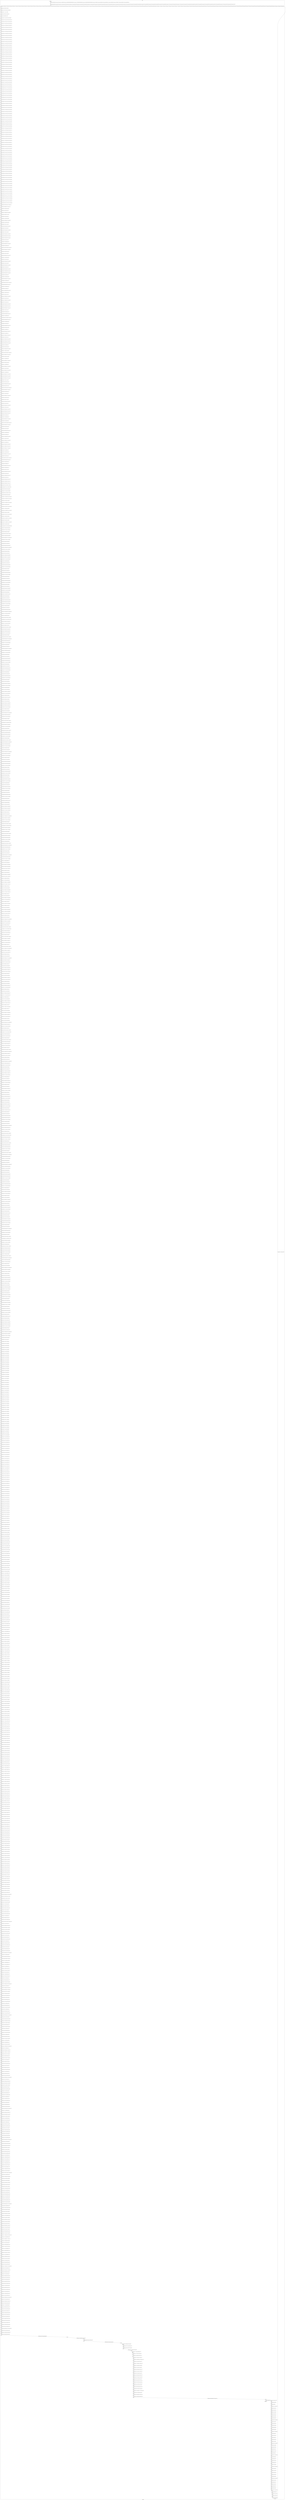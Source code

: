 digraph G {
label="Btor2XCFA";
subgraph cluster_0 {
label="main";
main_init[];
l1[];
l3[];
l4[];
l5[];
l6[];
l7[];
l8[];
l9[];
l10[];
l11[];
l12[];
l13[];
l14[];
l15[];
l16[];
l17[];
l18[];
l19[];
l20[];
l21[];
l22[];
l23[];
l24[];
l25[];
l26[];
l27[];
l28[];
l29[];
l30[];
l31[];
l32[];
l33[];
l34[];
l35[];
l36[];
l37[];
l38[];
l39[];
l40[];
l41[];
l42[];
l43[];
l44[];
l45[];
l46[];
l47[];
l48[];
l49[];
l50[];
l51[];
l52[];
l53[];
l54[];
l55[];
l56[];
l57[];
l58[];
l59[];
l60[];
l61[];
l62[];
l63[];
l64[];
l65[];
l66[];
l67[];
l68[];
l69[];
l70[];
l71[];
l72[];
l73[];
l74[];
l75[];
l76[];
l77[];
l78[];
l79[];
l80[];
l81[];
l82[];
l83[];
l84[];
l85[];
l86[];
l87[];
l88[];
l89[];
l90[];
l91[];
l92[];
l93[];
l94[];
l95[];
l96[];
l97[];
l98[];
l99[];
l100[];
l101[];
l102[];
l103[];
l104[];
l105[];
l106[];
l107[];
l108[];
l109[];
l110[];
l111[];
l112[];
l113[];
l114[];
l115[];
l116[];
l117[];
l118[];
l119[];
l120[];
l121[];
l122[];
l123[];
l124[];
l125[];
l126[];
l127[];
l128[];
l129[];
l130[];
l131[];
l132[];
l133[];
l134[];
l135[];
l136[];
l137[];
l138[];
l139[];
l140[];
l141[];
l142[];
l143[];
l144[];
l145[];
l146[];
l147[];
l148[];
l149[];
l150[];
l151[];
l152[];
l153[];
l154[];
l155[];
l156[];
l157[];
l158[];
l159[];
l160[];
l161[];
l162[];
l163[];
l164[];
l165[];
l166[];
l167[];
l168[];
l169[];
l170[];
l171[];
l172[];
l173[];
l174[];
l175[];
l176[];
l177[];
l178[];
l179[];
l180[];
l181[];
l182[];
l183[];
l184[];
l185[];
l186[];
l187[];
l188[];
l189[];
l190[];
l191[];
l192[];
l193[];
l194[];
l195[];
l196[];
l197[];
l198[];
l199[];
l200[];
l201[];
l202[];
l203[];
l204[];
l205[];
l206[];
l207[];
l208[];
l209[];
l210[];
l211[];
l212[];
l213[];
l214[];
l215[];
l216[];
l217[];
l218[];
l219[];
l220[];
l221[];
l222[];
l223[];
l224[];
l225[];
l226[];
l227[];
l228[];
l229[];
l230[];
l231[];
l232[];
l233[];
l234[];
l235[];
l236[];
l237[];
l238[];
l239[];
l240[];
l241[];
l242[];
l243[];
l244[];
l245[];
l246[];
l247[];
l248[];
l249[];
l250[];
l251[];
l252[];
l253[];
l254[];
l255[];
l256[];
l257[];
l258[];
l259[];
l260[];
l261[];
l262[];
l263[];
l264[];
l265[];
l266[];
l267[];
l268[];
l269[];
l270[];
l271[];
l272[];
l273[];
l274[];
l275[];
l276[];
l277[];
l278[];
l279[];
l280[];
l281[];
l282[];
l283[];
l284[];
l285[];
l286[];
l287[];
l288[];
l289[];
l290[];
l291[];
l292[];
l293[];
l294[];
l295[];
l296[];
l297[];
l298[];
l299[];
l300[];
l301[];
l302[];
l303[];
l304[];
l305[];
l306[];
l307[];
l308[];
l309[];
l310[];
l311[];
l312[];
l313[];
l314[];
l315[];
l316[];
l317[];
l318[];
l319[];
l320[];
l321[];
l322[];
l323[];
l324[];
l325[];
l326[];
l327[];
l328[];
l329[];
l330[];
l331[];
l332[];
l333[];
l334[];
l335[];
l336[];
l337[];
l338[];
l339[];
l340[];
l341[];
l342[];
l343[];
l344[];
l345[];
l346[];
l347[];
l348[];
l349[];
l350[];
l351[];
l352[];
l353[];
l354[];
l355[];
l356[];
l357[];
l358[];
l359[];
l360[];
l361[];
l362[];
l363[];
l364[];
l365[];
l366[];
l367[];
l368[];
l369[];
l370[];
l371[];
l372[];
l373[];
l374[];
l375[];
l376[];
l377[];
l378[];
l379[];
l380[];
l381[];
l382[];
l383[];
l384[];
l385[];
l386[];
l387[];
l388[];
l389[];
l390[];
l391[];
l392[];
l393[];
l394[];
l395[];
l396[];
l397[];
l398[];
l399[];
l400[];
l401[];
l402[];
l403[];
l404[];
l405[];
l406[];
l407[];
l408[];
l409[];
l410[];
l411[];
l412[];
l413[];
l414[];
l415[];
l416[];
l417[];
l418[];
l419[];
l420[];
l421[];
l422[];
l423[];
l424[];
l425[];
l426[];
l427[];
l428[];
l429[];
l430[];
l431[];
l432[];
l433[];
l434[];
l435[];
l436[];
l437[];
l438[];
l439[];
l440[];
l441[];
l442[];
l443[];
l444[];
l445[];
l446[];
l447[];
l448[];
l449[];
l450[];
l451[];
l452[];
l453[];
l454[];
l455[];
l456[];
l457[];
l458[];
l459[];
l460[];
l461[];
l462[];
l463[];
l464[];
l465[];
l466[];
l467[];
l468[];
l469[];
l470[];
l471[];
l472[];
l473[];
l474[];
l475[];
l476[];
l477[];
l478[];
l479[];
l480[];
l481[];
l482[];
l483[];
l484[];
l485[];
l486[];
l487[];
l488[];
l489[];
l490[];
l491[];
l492[];
l493[];
l494[];
l495[];
l496[];
l497[];
l498[];
l499[];
l500[];
l501[];
l502[];
l503[];
l504[];
l505[];
l506[];
l507[];
l508[];
l509[];
l510[];
l511[];
l512[];
l513[];
l514[];
l515[];
l516[];
l517[];
l518[];
l519[];
l520[];
l521[];
l522[];
l523[];
l524[];
l525[];
l526[];
l527[];
l528[];
l529[];
l530[];
l531[];
l532[];
l533[];
l534[];
l535[];
l536[];
l537[];
l538[];
l539[];
l540[];
l541[];
l542[];
l543[];
l544[];
l545[];
l546[];
l547[];
l548[];
l549[];
l550[];
l551[];
l552[];
l553[];
l554[];
l555[];
l556[];
l557[];
l558[];
l559[];
l560[];
l561[];
l562[];
l563[];
l564[];
l565[];
l566[];
l567[];
l568[];
l569[];
l570[];
l571[];
l572[];
l573[];
l574[];
l575[];
l576[];
l577[];
l578[];
l579[];
l580[];
l581[];
l582[];
l583[];
l584[];
l585[];
l586[];
l587[];
l588[];
l589[];
l590[];
l591[];
l592[];
l593[];
l594[];
l595[];
l596[];
l597[];
l598[];
l599[];
l600[];
l601[];
l602[];
l603[];
l604[];
l605[];
l606[];
l607[];
l608[];
l609[];
l610[];
l611[];
l612[];
l613[];
l614[];
l615[];
l616[];
l617[];
l618[];
l619[];
l620[];
l621[];
l622[];
l623[];
l624[];
l625[];
l626[];
l627[];
l628[];
l629[];
l630[];
l631[];
l632[];
l633[];
l634[];
l635[];
l636[];
l637[];
l638[];
l639[];
l640[];
l641[];
l642[];
l643[];
l644[];
l645[];
l646[];
l647[];
l648[];
l649[];
l650[];
l651[];
l652[];
l653[];
l654[];
l655[];
l656[];
l657[];
l658[];
l659[];
l660[];
l661[];
l662[];
l663[];
l664[];
l665[];
l666[];
l667[];
l668[];
l669[];
l670[];
l671[];
l672[];
l673[];
l674[];
l675[];
l676[];
l677[];
l678[];
l679[];
l680[];
l681[];
l682[];
l683[];
l684[];
l685[];
l686[];
l687[];
l688[];
l689[];
l690[];
l691[];
l692[];
l693[];
l694[];
l695[];
l696[];
l697[];
l698[];
l699[];
l700[];
l701[];
l702[];
l703[];
l704[];
l705[];
l706[];
l707[];
l708[];
l709[];
l710[];
l711[];
l712[];
l713[];
l714[];
l715[];
l716[];
l717[];
l718[];
l719[];
l720[];
l721[];
l722[];
l723[];
l724[];
l725[];
l726[];
l727[];
l728[];
l729[];
l730[];
l731[];
l732[];
l733[];
l734[];
l735[];
l736[];
l737[];
l738[];
l739[];
l740[];
l741[];
l742[];
l743[];
l744[];
l745[];
l746[];
l747[];
l748[];
l749[];
l750[];
l751[];
l752[];
l753[];
l754[];
l755[];
l756[];
l757[];
l758[];
l759[];
l760[];
l761[];
l762[];
l763[];
l764[];
l765[];
l766[];
l767[];
l768[];
l769[];
l770[];
l771[];
l772[];
l773[];
l774[];
l775[];
l776[];
l777[];
l778[];
l779[];
l780[];
l781[];
l782[];
l783[];
l784[];
l785[];
l786[];
l787[];
l788[];
l789[];
l790[];
l791[];
l792[];
l793[];
l794[];
l795[];
l796[];
l797[];
l798[];
l799[];
l800[];
l801[];
l802[];
l803[];
l804[];
l805[];
l806[];
l807[];
l808[];
l809[];
l810[];
l811[];
l812[];
l813[];
l814[];
l815[];
l816[];
l817[];
l818[];
l819[];
l820[];
l821[];
l822[];
l823[];
l824[];
l825[];
l826[];
l827[];
l828[];
l829[];
l830[];
l831[];
l832[];
l833[];
l834[];
l835[];
l836[];
l837[];
l838[];
l839[];
l840[];
l841[];
l842[];
l843[];
l844[];
l845[];
l846[];
l847[];
l848[];
l849[];
l850[];
l851[];
l852[];
l853[];
l854[];
l855[];
l856[];
l857[];
l858[];
l859[];
l860[];
l861[];
l862[];
l863[];
l864[];
l865[];
l866[];
l867[];
l868[];
l869[];
l870[];
l871[];
l872[];
l873[];
l874[];
l875[];
l876[];
l877[];
l878[];
l879[];
l880[];
l881[];
l882[];
l883[];
l884[];
l885[];
l886[];
l887[];
l888[];
l889[];
l890[];
l891[];
l892[];
l893[];
l894[];
l895[];
l896[];
l897[];
l898[];
l899[];
l900[];
l901[];
l902[];
l903[];
l904[];
l905[];
l906[];
l907[];
l908[];
l909[];
l910[];
l911[];
l912[];
l913[];
l914[];
l915[];
l916[];
l917[];
l918[];
l919[];
l920[];
l921[];
l922[];
l923[];
l924[];
l925[];
l926[];
l927[];
l928[];
l929[];
l930[];
l931[];
l932[];
l933[];
l934[];
l935[];
l936[];
l937[];
l938[];
l939[];
l940[];
l941[];
l942[];
l943[];
l944[];
l945[];
l946[];
l947[];
l948[];
l949[];
l950[];
l951[];
l952[];
l953[];
l954[];
l955[];
l956[];
l957[];
l958[];
l959[];
l960[];
l961[];
l962[];
l963[];
l964[];
l965[];
l966[];
l967[];
l968[];
l969[];
l970[];
l971[];
l972[];
l973[];
l974[];
l975[];
l976[];
l977[];
l978[];
l979[];
l980[];
l981[];
l982[];
l983[];
l984[];
l985[];
l986[];
l987[];
l988[];
l989[];
l990[];
l991[];
l992[];
l993[];
l994[];
l995[];
l996[];
l997[];
l998[];
l999[];
l1000[];
l1001[];
l1002[];
l1003[];
l1004[];
l1005[];
l1006[];
l1007[];
l1008[];
l1009[];
l1010[];
l1011[];
l1012[];
l1013[];
l1014[];
l1015[];
l1016[];
l1017[];
l1018[];
l1019[];
l1020[];
l1021[];
l1022[];
l1023[];
l1024[];
l1025[];
l1026[];
l1027[];
l1028[];
l1029[];
l1030[];
l1031[];
l1032[];
l1033[];
l1034[];
l1035[];
l1036[];
l1037[];
l1038[];
l1039[];
l1040[];
l1041[];
l1042[];
l1043[];
l1044[];
l1045[];
l1046[];
l1047[];
l1048[];
l1049[];
l1050[];
l1051[];
l1052[];
l1053[];
l1054[];
l1055[];
l1056[];
l1057[];
l1058[];
l1059[];
l1060[];
l1061[];
l1062[];
l1063[];
l1064[];
l1065[];
l1066[];
l1067[];
l1068[];
l1069[];
l1070[];
l1071[];
l1072[];
l1073[];
l1074[];
l1075[];
l1076[];
l1077[];
l1078[];
l1079[];
l1080[];
l1081[];
l1082[];
l1083[];
l1084[];
l1085[];
l1086[];
l1087[];
l1088[];
l1089[];
l1090[];
l1091[];
l1092[];
l1093[];
l1094[];
l1095[];
l1096[];
l1097[];
l1098[];
l1099[];
l1100[];
l1101[];
l1102[];
l1103[];
l1104[];
l1105[];
l1106[];
l1107[];
l1108[];
l1109[];
l1110[];
l1111[];
l1112[];
l1113[];
l1114[];
l1115[];
l1116[];
l1117[];
l1118[];
l1119[];
l1120[];
l1121[];
l1122[];
l1123[];
l1124[];
l1125[];
l1126[];
l1127[];
l1128[];
l1129[];
l1130[];
l1131[];
l1132[];
l1133[];
l1134[];
l1135[];
l1136[];
l1137[];
l1138[];
l1139[];
l1140[];
l1141[];
l1142[];
l1143[];
l1144[];
l1145[];
l1146[];
l1147[];
l1148[];
l1149[];
l1150[];
l1151[];
l1152[];
l1153[];
l1154[];
l1155[];
l1156[];
l1157[];
l1158[];
l1159[];
l1160[];
l1161[];
l1162[];
l1163[];
l1164[];
l1165[];
l1166[];
l1167[];
l1168[];
l1169[];
l1170[];
l1171[];
l1172[];
l1173[];
l1174[];
l1175[];
l1176[];
l1177[];
l1178[];
l1179[];
l1180[];
l1181[];
l1182[];
l1183[];
l1184[];
l1185[];
l1186[];
l1187[];
l1188[];
l1189[];
l1190[];
l1191[];
l1192[];
l1193[];
l1194[];
l1195[];
l1196[];
l1197[];
l1198[];
l1199[];
l1200[];
l1201[];
l1202[];
l1203[];
l1204[];
l1205[];
l1206[];
l1207[];
l1208[];
l1209[];
l1210[];
l1211[];
l1212[];
l1213[];
l1214[];
l1215[];
l1216[];
l1217[];
l1218[];
l1219[];
l1220[];
l1221[];
l1222[];
l1223[];
l1224[];
l1225[];
l1226[];
l1227[];
l1228[];
l1229[];
l1230[];
l1231[];
l1232[];
l1233[];
main_error[];
l1234[];
l1235[];
l1236[];
l1237[];
l1238[];
l1239[];
l1240[];
l1241[];
l1242[];
l1243[];
l1244[];
l1245[];
l1246[];
l1247[];
l1248[];
l1249[];
l1250[];
l1251[];
l1252[];
l1253[];
l1254[];
l1255[];
l1256[];
l1257[];
l1258[];
l1259[];
l1260[];
l1261[];
l1262[];
l1263[];
l1264[];
l1265[];
l1266[];
l1267[];
l1268[];
l1269[];
l1270[];
l1271[];
l1272[];
l1273[];
l1274[];
l1275[];
l1276[];
l1277[];
l1278[];
l1279[];
l1280[];
l1281[];
l1282[];
l1283[];
l1284[];
main_init -> l1 [label="[(assign const_5 #b00000000),(assign const_8 #b0),(assign const_113 #b00000000),(assign const_126 #b00000000000000000000000000000001),(assign const_127 #b000000000000000000000000),(assign const_510 #b00000000000000000000000000000000),(assign const_574 #b00000001),(assign const_628 #b00000010),(assign const_682 #b00000011),(assign const_736 #b00000100),(assign const_790 #b00000101),(assign const_844 #b00000110),(assign const_898 #b00000111)] "];
l3 -> l4 [label="[(havoc input_112),(havoc input_114),(havoc input_115),(havoc input_116),(havoc input_117),(havoc input_118),(havoc input_119),(havoc input_120),(havoc input_121),(havoc input_122),(havoc input_123),(havoc input_124),(havoc input_125),(havoc input_131),(havoc input_132),(havoc input_133),(havoc input_134),(havoc input_135),(havoc input_136),(havoc input_137),(havoc input_138),(havoc input_139),(havoc input_140),(havoc input_141),(havoc input_142),(havoc input_143),(havoc input_144),(havoc input_145),(havoc input_146),(havoc input_147),(havoc input_148),(havoc input_149),(havoc input_150),(havoc input_151),(havoc input_152),(havoc input_153),(havoc input_154),(havoc input_155),(havoc input_156),(havoc input_157),(havoc input_158),(havoc input_159),(havoc input_160),(havoc input_161),(havoc input_162),(havoc input_163),(havoc input_164),(havoc input_165),(havoc input_166),(havoc input_167),(havoc input_168),(havoc input_169),(havoc input_170),(havoc input_171),(havoc input_172),(havoc input_173),(havoc input_174),(havoc input_175),(havoc input_176),(havoc input_177),(havoc input_178),(havoc input_179),(havoc input_180),(havoc input_181),(havoc input_182),(havoc input_183),(havoc input_184),(havoc input_185),(havoc input_186),(havoc input_187),(havoc input_188),(havoc input_189),(havoc input_190),(havoc input_191),(havoc input_192),(havoc input_193),(havoc input_194),(havoc input_195),(havoc input_196),(havoc input_197),(havoc input_198),(havoc input_199),(havoc input_200),(havoc input_201),(havoc input_202),(havoc input_203),(havoc input_204),(havoc input_205),(havoc input_206),(havoc input_207),(havoc input_208),(havoc input_209),(havoc input_210),(havoc input_211),(havoc input_212),(havoc input_213)] "];
l4 -> l5 [label="[(assign binary_109 (bvand state_15 state_23))] "];
l5 -> l6 [label="[(assign binary_110 (bvand (bvnot state_107) binary_109))] "];
l6 -> l7 [label="[(assign binary_128 (++ const_127 state_6))] "];
l7 -> l8 [label="[(assign binary_129 (bvadd const_126 binary_128))] "];
l8 -> l9 [label="[(assign slice_130 (extract binary_129 0 8))] "];
l9 -> l10 [label="[(assign ternary_214 (ite (= input_213 #b1) slice_130 state_6))] "];
l10 -> l11 [label="[(assign ternary_215 (ite (= input_212 #b1) slice_130 ternary_214))] "];
l11 -> l12 [label="[(assign ternary_216 (ite (= input_211 #b1) slice_130 ternary_215))] "];
l12 -> l13 [label="[(assign ternary_217 (ite (= input_210 #b1) slice_130 ternary_216))] "];
l13 -> l14 [label="[(assign ternary_218 (ite (= input_209 #b1) slice_130 ternary_217))] "];
l14 -> l15 [label="[(assign ternary_219 (ite (= input_208 #b1) slice_130 ternary_218))] "];
l15 -> l16 [label="[(assign ternary_220 (ite (= input_207 #b1) slice_130 ternary_219))] "];
l16 -> l17 [label="[(assign ternary_221 (ite (= input_206 #b1) slice_130 ternary_220))] "];
l17 -> l18 [label="[(assign ternary_222 (ite (= input_205 #b1) slice_130 ternary_221))] "];
l18 -> l19 [label="[(assign ternary_223 (ite (= input_204 #b1) slice_130 ternary_222))] "];
l19 -> l20 [label="[(assign ternary_224 (ite (= input_203 #b1) slice_130 ternary_223))] "];
l20 -> l21 [label="[(assign ternary_225 (ite (= input_202 #b1) slice_130 ternary_224))] "];
l21 -> l22 [label="[(assign ternary_226 (ite (= input_201 #b1) slice_130 ternary_225))] "];
l22 -> l23 [label="[(assign ternary_227 (ite (= input_200 #b1) slice_130 ternary_226))] "];
l23 -> l24 [label="[(assign ternary_228 (ite (= input_199 #b1) slice_130 ternary_227))] "];
l24 -> l25 [label="[(assign ternary_229 (ite (= input_198 #b1) slice_130 ternary_228))] "];
l25 -> l26 [label="[(assign ternary_230 (ite (= input_197 #b1) slice_130 ternary_229))] "];
l26 -> l27 [label="[(assign ternary_231 (ite (= input_196 #b1) slice_130 ternary_230))] "];
l27 -> l28 [label="[(assign ternary_232 (ite (= input_195 #b1) slice_130 ternary_231))] "];
l28 -> l29 [label="[(assign ternary_233 (ite (= input_194 #b1) slice_130 ternary_232))] "];
l29 -> l30 [label="[(assign ternary_234 (ite (= input_193 #b1) slice_130 ternary_233))] "];
l30 -> l31 [label="[(assign ternary_235 (ite (= input_192 #b1) slice_130 ternary_234))] "];
l31 -> l32 [label="[(assign ternary_236 (ite (= input_191 #b1) slice_130 ternary_235))] "];
l32 -> l33 [label="[(assign ternary_237 (ite (= input_190 #b1) slice_130 ternary_236))] "];
l33 -> l34 [label="[(assign ternary_238 (ite (= input_189 #b1) slice_130 ternary_237))] "];
l34 -> l35 [label="[(assign ternary_239 (ite (= input_188 #b1) slice_130 ternary_238))] "];
l35 -> l36 [label="[(assign ternary_240 (ite (= input_187 #b1) slice_130 ternary_239))] "];
l36 -> l37 [label="[(assign ternary_241 (ite (= input_186 #b1) slice_130 ternary_240))] "];
l37 -> l38 [label="[(assign ternary_242 (ite (= input_185 #b1) slice_130 ternary_241))] "];
l38 -> l39 [label="[(assign ternary_243 (ite (= input_184 #b1) slice_130 ternary_242))] "];
l39 -> l40 [label="[(assign ternary_244 (ite (= input_183 #b1) slice_130 ternary_243))] "];
l40 -> l41 [label="[(assign ternary_245 (ite (= input_182 #b1) slice_130 ternary_244))] "];
l41 -> l42 [label="[(assign ternary_246 (ite (= input_181 #b1) slice_130 ternary_245))] "];
l42 -> l43 [label="[(assign ternary_247 (ite (= input_180 #b1) slice_130 ternary_246))] "];
l43 -> l44 [label="[(assign ternary_248 (ite (= input_179 #b1) slice_130 ternary_247))] "];
l44 -> l45 [label="[(assign ternary_249 (ite (= input_178 #b1) slice_130 ternary_248))] "];
l45 -> l46 [label="[(assign ternary_250 (ite (= input_177 #b1) slice_130 ternary_249))] "];
l46 -> l47 [label="[(assign ternary_251 (ite (= input_176 #b1) slice_130 ternary_250))] "];
l47 -> l48 [label="[(assign ternary_252 (ite (= input_175 #b1) slice_130 ternary_251))] "];
l48 -> l49 [label="[(assign ternary_253 (ite (= input_174 #b1) slice_130 ternary_252))] "];
l49 -> l50 [label="[(assign ternary_254 (ite (= input_173 #b1) slice_130 ternary_253))] "];
l50 -> l51 [label="[(assign ternary_255 (ite (= input_172 #b1) slice_130 ternary_254))] "];
l51 -> l52 [label="[(assign ternary_256 (ite (= input_171 #b1) slice_130 ternary_255))] "];
l52 -> l53 [label="[(assign ternary_257 (ite (= input_170 #b1) slice_130 ternary_256))] "];
l53 -> l54 [label="[(assign ternary_258 (ite (= input_169 #b1) slice_130 ternary_257))] "];
l54 -> l55 [label="[(assign ternary_259 (ite (= input_168 #b1) slice_130 ternary_258))] "];
l55 -> l56 [label="[(assign ternary_260 (ite (= input_167 #b1) slice_130 ternary_259))] "];
l56 -> l57 [label="[(assign ternary_261 (ite (= input_166 #b1) slice_130 ternary_260))] "];
l57 -> l58 [label="[(assign ternary_262 (ite (= input_165 #b1) slice_130 ternary_261))] "];
l58 -> l59 [label="[(assign ternary_263 (ite (= input_164 #b1) slice_130 ternary_262))] "];
l59 -> l60 [label="[(assign ternary_264 (ite (= input_163 #b1) slice_130 ternary_263))] "];
l60 -> l61 [label="[(assign ternary_265 (ite (= input_162 #b1) slice_130 ternary_264))] "];
l61 -> l62 [label="[(assign ternary_266 (ite (= input_161 #b1) slice_130 ternary_265))] "];
l62 -> l63 [label="[(assign ternary_267 (ite (= input_160 #b1) slice_130 ternary_266))] "];
l63 -> l64 [label="[(assign ternary_268 (ite (= input_159 #b1) slice_130 ternary_267))] "];
l64 -> l65 [label="[(assign ternary_269 (ite (= input_158 #b1) slice_130 ternary_268))] "];
l65 -> l66 [label="[(assign ternary_270 (ite (= input_157 #b1) slice_130 ternary_269))] "];
l66 -> l67 [label="[(assign ternary_271 (ite (= input_156 #b1) slice_130 ternary_270))] "];
l67 -> l68 [label="[(assign ternary_272 (ite (= input_155 #b1) slice_130 ternary_271))] "];
l68 -> l69 [label="[(assign ternary_273 (ite (= input_154 #b1) slice_130 ternary_272))] "];
l69 -> l70 [label="[(assign ternary_274 (ite (= input_153 #b1) slice_130 ternary_273))] "];
l70 -> l71 [label="[(assign ternary_275 (ite (= input_152 #b1) slice_130 ternary_274))] "];
l71 -> l72 [label="[(assign ternary_276 (ite (= input_151 #b1) slice_130 ternary_275))] "];
l72 -> l73 [label="[(assign ternary_277 (ite (= input_150 #b1) slice_130 ternary_276))] "];
l73 -> l74 [label="[(assign ternary_278 (ite (= input_149 #b1) slice_130 ternary_277))] "];
l74 -> l75 [label="[(assign ternary_279 (ite (= input_148 #b1) slice_130 ternary_278))] "];
l75 -> l76 [label="[(assign ternary_280 (ite (= input_147 #b1) slice_130 ternary_279))] "];
l76 -> l77 [label="[(assign ternary_281 (ite (= input_146 #b1) slice_130 ternary_280))] "];
l77 -> l78 [label="[(assign ternary_282 (ite (= input_145 #b1) slice_130 ternary_281))] "];
l78 -> l79 [label="[(assign ternary_283 (ite (= input_144 #b1) slice_130 ternary_282))] "];
l79 -> l80 [label="[(assign ternary_284 (ite (= input_143 #b1) slice_130 ternary_283))] "];
l80 -> l81 [label="[(assign ternary_285 (ite (= input_142 #b1) slice_130 ternary_284))] "];
l81 -> l82 [label="[(assign ternary_286 (ite (= input_141 #b1) slice_130 ternary_285))] "];
l82 -> l83 [label="[(assign ternary_287 (ite (= input_140 #b1) slice_130 ternary_286))] "];
l83 -> l84 [label="[(assign ternary_288 (ite (= input_139 #b1) slice_130 ternary_287))] "];
l84 -> l85 [label="[(assign ternary_289 (ite (= input_138 #b1) slice_130 ternary_288))] "];
l85 -> l86 [label="[(assign ternary_290 (ite (= input_137 #b1) slice_130 ternary_289))] "];
l86 -> l87 [label="[(assign ternary_291 (ite (= input_136 #b1) slice_130 ternary_290))] "];
l87 -> l88 [label="[(assign ternary_292 (ite (= input_135 #b1) slice_130 ternary_291))] "];
l88 -> l89 [label="[(assign ternary_293 (ite (= input_134 #b1) slice_130 ternary_292))] "];
l89 -> l90 [label="[(assign ternary_294 (ite (= input_133 #b1) slice_130 ternary_293))] "];
l90 -> l91 [label="[(assign ternary_295 (ite (= input_132 #b1) slice_130 ternary_294))] "];
l91 -> l92 [label="[(assign ternary_296 (ite (= input_131 #b1) slice_130 ternary_295))] "];
l92 -> l93 [label="[(assign ternary_297 (ite (= input_125 #b1) slice_130 ternary_296))] "];
l93 -> l94 [label="[(assign ternary_298 (ite (= input_124 #b1) const_113 ternary_297))] "];
l94 -> l95 [label="[(assign ternary_299 (ite (= input_123 #b1) const_113 ternary_298))] "];
l95 -> l96 [label="[(assign ternary_300 (ite (= input_122 #b1) const_113 ternary_299))] "];
l96 -> l97 [label="[(assign ternary_301 (ite (= input_121 #b1) const_113 ternary_300))] "];
l97 -> l98 [label="[(assign ternary_302 (ite (= input_120 #b1) const_113 ternary_301))] "];
l98 -> l99 [label="[(assign ternary_303 (ite (= input_119 #b1) const_113 ternary_302))] "];
l99 -> l100 [label="[(assign ternary_304 (ite (= input_118 #b1) const_113 ternary_303))] "];
l100 -> l101 [label="[(assign ternary_305 (ite (= input_117 #b1) const_113 ternary_304))] "];
l101 -> l102 [label="[(assign ternary_306 (ite (= input_116 #b1) const_113 ternary_305))] "];
l102 -> l103 [label="[(assign ternary_307 (ite (= input_115 #b1) const_113 ternary_306))] "];
l103 -> l104 [label="[(assign ternary_308 (ite (= input_114 #b1) const_113 ternary_307))] "];
l104 -> l105 [label="[(assign ternary_309 (ite (= input_112 #b1) const_113 ternary_308))] "];
l105 -> l106 [label="[(assign binary_312 (bvand (bvnot state_11) (bvnot input_212)))] "];
l106 -> l107 [label="[(assign binary_313 (bvand binary_312 (bvnot input_211)))] "];
l107 -> l108 [label="[(assign binary_314 (bvor binary_313 input_204))] "];
l108 -> l109 [label="[(assign binary_316 (bvor state_13 input_211))] "];
l109 -> l110 [label="[(assign binary_317 (bvand binary_316 (bvnot input_209)))] "];
l110 -> l111 [label="[(assign binary_318 (bvor binary_317 input_202))] "];
l111 -> l112 [label="[(assign binary_320 (bvor state_15 input_212))] "];
l112 -> l113 [label="[(assign binary_321 (bvor binary_320 input_209))] "];
l113 -> l114 [label="[(assign binary_322 (bvand binary_321 (bvnot input_208)))] "];
l114 -> l115 [label="[(assign binary_323 (bvor binary_322 input_203))] "];
l115 -> l116 [label="[(assign binary_325 (bvor state_17 input_208))] "];
l116 -> l117 [label="[(assign binary_326 (bvand binary_325 (bvnot input_207)))] "];
l117 -> l118 [label="[(assign binary_328 (bvor state_19 input_207))] "];
l118 -> l119 [label="[(assign binary_329 (bvand binary_328 (bvnot input_206)))] "];
l119 -> l120 [label="[(assign binary_331 (bvor state_21 input_206))] "];
l120 -> l121 [label="[(assign binary_332 (bvand binary_331 (bvnot input_204)))] "];
l121 -> l122 [label="[(assign binary_333 (bvand binary_332 (bvnot input_203)))] "];
l122 -> l123 [label="[(assign binary_334 (bvand binary_333 (bvnot input_202)))] "];
l123 -> l124 [label="[(assign binary_336 (bvor state_23 input_200))] "];
l124 -> l125 [label="[(assign binary_337 (bvor binary_336 input_197))] "];
l125 -> l126 [label="[(assign binary_338 (bvand binary_337 (bvnot input_196)))] "];
l126 -> l127 [label="[(assign binary_339 (bvor binary_338 input_191))] "];
l127 -> l128 [label="[(assign binary_341 (bvand (bvnot state_25) (bvnot input_200)))] "];
l128 -> l129 [label="[(assign binary_342 (bvand binary_341 (bvnot input_199)))] "];
l129 -> l130 [label="[(assign binary_343 (bvor binary_342 input_192))] "];
l130 -> l131 [label="[(assign binary_345 (bvor state_27 input_199))] "];
l131 -> l132 [label="[(assign binary_346 (bvand binary_345 (bvnot input_197)))] "];
l132 -> l133 [label="[(assign binary_347 (bvor binary_346 input_190))] "];
l133 -> l134 [label="[(assign binary_349 (bvor state_29 input_196))] "];
l134 -> l135 [label="[(assign binary_350 (bvand binary_349 (bvnot input_195)))] "];
l135 -> l136 [label="[(assign binary_352 (bvor state_31 input_195))] "];
l136 -> l137 [label="[(assign binary_353 (bvand binary_352 (bvnot input_194)))] "];
l137 -> l138 [label="[(assign binary_355 (bvor state_33 input_194))] "];
l138 -> l139 [label="[(assign binary_356 (bvand binary_355 (bvnot input_192)))] "];
l139 -> l140 [label="[(assign binary_357 (bvand binary_356 (bvnot input_191)))] "];
l140 -> l141 [label="[(assign binary_358 (bvand binary_357 (bvnot input_190)))] "];
l141 -> l142 [label="[(assign binary_360 (bvor state_35 input_188))] "];
l142 -> l143 [label="[(assign binary_361 (bvor binary_360 input_185))] "];
l143 -> l144 [label="[(assign binary_362 (bvand binary_361 (bvnot input_184)))] "];
l144 -> l145 [label="[(assign binary_363 (bvor binary_362 input_179))] "];
l145 -> l146 [label="[(assign binary_365 (bvand (bvnot state_37) (bvnot input_188)))] "];
l146 -> l147 [label="[(assign binary_366 (bvand binary_365 (bvnot input_187)))] "];
l147 -> l148 [label="[(assign binary_367 (bvor binary_366 input_180))] "];
l148 -> l149 [label="[(assign binary_369 (bvor state_39 input_187))] "];
l149 -> l150 [label="[(assign binary_370 (bvand binary_369 (bvnot input_185)))] "];
l150 -> l151 [label="[(assign binary_371 (bvor binary_370 input_178))] "];
l151 -> l152 [label="[(assign binary_373 (bvor state_41 input_184))] "];
l152 -> l153 [label="[(assign binary_374 (bvand binary_373 (bvnot input_183)))] "];
l153 -> l154 [label="[(assign binary_376 (bvor state_43 input_183))] "];
l154 -> l155 [label="[(assign binary_377 (bvand binary_376 (bvnot input_182)))] "];
l155 -> l156 [label="[(assign binary_379 (bvor state_45 input_182))] "];
l156 -> l157 [label="[(assign binary_380 (bvand binary_379 (bvnot input_180)))] "];
l157 -> l158 [label="[(assign binary_381 (bvand binary_380 (bvnot input_179)))] "];
l158 -> l159 [label="[(assign binary_382 (bvand binary_381 (bvnot input_178)))] "];
l159 -> l160 [label="[(assign binary_384 (bvor state_47 input_176))] "];
l160 -> l161 [label="[(assign binary_385 (bvor binary_384 input_173))] "];
l161 -> l162 [label="[(assign binary_386 (bvand binary_385 (bvnot input_172)))] "];
l162 -> l163 [label="[(assign binary_387 (bvor binary_386 input_167))] "];
l163 -> l164 [label="[(assign binary_389 (bvand (bvnot state_49) (bvnot input_176)))] "];
l164 -> l165 [label="[(assign binary_390 (bvand binary_389 (bvnot input_175)))] "];
l165 -> l166 [label="[(assign binary_391 (bvor binary_390 input_168))] "];
l166 -> l167 [label="[(assign binary_393 (bvor state_51 input_175))] "];
l167 -> l168 [label="[(assign binary_394 (bvand binary_393 (bvnot input_173)))] "];
l168 -> l169 [label="[(assign binary_395 (bvor binary_394 input_166))] "];
l169 -> l170 [label="[(assign binary_397 (bvor state_53 input_172))] "];
l170 -> l171 [label="[(assign binary_398 (bvand binary_397 (bvnot input_171)))] "];
l171 -> l172 [label="[(assign binary_400 (bvor state_55 input_171))] "];
l172 -> l173 [label="[(assign binary_401 (bvand binary_400 (bvnot input_170)))] "];
l173 -> l174 [label="[(assign binary_403 (bvor state_57 input_170))] "];
l174 -> l175 [label="[(assign binary_404 (bvand binary_403 (bvnot input_168)))] "];
l175 -> l176 [label="[(assign binary_405 (bvand binary_404 (bvnot input_167)))] "];
l176 -> l177 [label="[(assign binary_406 (bvand binary_405 (bvnot input_166)))] "];
l177 -> l178 [label="[(assign binary_408 (bvor state_59 input_164))] "];
l178 -> l179 [label="[(assign binary_409 (bvor binary_408 input_161))] "];
l179 -> l180 [label="[(assign binary_410 (bvand binary_409 (bvnot input_160)))] "];
l180 -> l181 [label="[(assign binary_411 (bvor binary_410 input_155))] "];
l181 -> l182 [label="[(assign binary_413 (bvand (bvnot state_61) (bvnot input_164)))] "];
l182 -> l183 [label="[(assign binary_414 (bvand binary_413 (bvnot input_163)))] "];
l183 -> l184 [label="[(assign binary_415 (bvor binary_414 input_156))] "];
l184 -> l185 [label="[(assign binary_417 (bvor state_63 input_163))] "];
l185 -> l186 [label="[(assign binary_418 (bvand binary_417 (bvnot input_161)))] "];
l186 -> l187 [label="[(assign binary_419 (bvor binary_418 input_154))] "];
l187 -> l188 [label="[(assign binary_421 (bvor state_65 input_160))] "];
l188 -> l189 [label="[(assign binary_422 (bvand binary_421 (bvnot input_159)))] "];
l189 -> l190 [label="[(assign binary_424 (bvor state_67 input_159))] "];
l190 -> l191 [label="[(assign binary_425 (bvand binary_424 (bvnot input_158)))] "];
l191 -> l192 [label="[(assign binary_427 (bvor state_69 input_158))] "];
l192 -> l193 [label="[(assign binary_428 (bvand binary_427 (bvnot input_156)))] "];
l193 -> l194 [label="[(assign binary_429 (bvand binary_428 (bvnot input_155)))] "];
l194 -> l195 [label="[(assign binary_430 (bvand binary_429 (bvnot input_154)))] "];
l195 -> l196 [label="[(assign binary_432 (bvor state_71 input_152))] "];
l196 -> l197 [label="[(assign binary_433 (bvor binary_432 input_149))] "];
l197 -> l198 [label="[(assign binary_434 (bvand binary_433 (bvnot input_148)))] "];
l198 -> l199 [label="[(assign binary_435 (bvor binary_434 input_143))] "];
l199 -> l200 [label="[(assign binary_437 (bvand (bvnot state_73) (bvnot input_152)))] "];
l200 -> l201 [label="[(assign binary_438 (bvand binary_437 (bvnot input_151)))] "];
l201 -> l202 [label="[(assign binary_439 (bvor binary_438 input_144))] "];
l202 -> l203 [label="[(assign binary_441 (bvor state_75 input_151))] "];
l203 -> l204 [label="[(assign binary_442 (bvand binary_441 (bvnot input_149)))] "];
l204 -> l205 [label="[(assign binary_443 (bvor binary_442 input_142))] "];
l205 -> l206 [label="[(assign binary_445 (bvor state_77 input_148))] "];
l206 -> l207 [label="[(assign binary_446 (bvand binary_445 (bvnot input_147)))] "];
l207 -> l208 [label="[(assign binary_448 (bvor state_79 input_147))] "];
l208 -> l209 [label="[(assign binary_449 (bvand binary_448 (bvnot input_146)))] "];
l209 -> l210 [label="[(assign binary_451 (bvor state_81 input_146))] "];
l210 -> l211 [label="[(assign binary_452 (bvand binary_451 (bvnot input_144)))] "];
l211 -> l212 [label="[(assign binary_453 (bvand binary_452 (bvnot input_143)))] "];
l212 -> l213 [label="[(assign binary_454 (bvand binary_453 (bvnot input_142)))] "];
l213 -> l214 [label="[(assign binary_456 (bvor state_83 input_140))] "];
l214 -> l215 [label="[(assign binary_457 (bvor binary_456 input_137))] "];
l215 -> l216 [label="[(assign binary_458 (bvand binary_457 (bvnot input_136)))] "];
l216 -> l217 [label="[(assign binary_459 (bvor binary_458 input_131))] "];
l217 -> l218 [label="[(assign binary_461 (bvand (bvnot state_85) (bvnot input_140)))] "];
l218 -> l219 [label="[(assign binary_462 (bvand binary_461 (bvnot input_139)))] "];
l219 -> l220 [label="[(assign binary_463 (bvor binary_462 input_132))] "];
l220 -> l221 [label="[(assign binary_465 (bvor state_87 input_139))] "];
l221 -> l222 [label="[(assign binary_466 (bvand binary_465 (bvnot input_137)))] "];
l222 -> l223 [label="[(assign binary_467 (bvor binary_466 input_125))] "];
l223 -> l224 [label="[(assign binary_469 (bvor state_89 input_136))] "];
l224 -> l225 [label="[(assign binary_470 (bvand binary_469 (bvnot input_135)))] "];
l225 -> l226 [label="[(assign binary_472 (bvor state_91 input_135))] "];
l226 -> l227 [label="[(assign binary_473 (bvand binary_472 (bvnot input_134)))] "];
l227 -> l228 [label="[(assign binary_475 (bvor state_93 input_134))] "];
l228 -> l229 [label="[(assign binary_476 (bvand binary_475 (bvnot input_132)))] "];
l229 -> l230 [label="[(assign binary_477 (bvand binary_476 (bvnot input_131)))] "];
l230 -> l231 [label="[(assign binary_478 (bvand binary_477 (bvnot input_125)))] "];
l231 -> l232 [label="[(assign binary_480 (bvor state_95 input_123))] "];
l232 -> l233 [label="[(assign binary_481 (bvor binary_480 input_120))] "];
l233 -> l234 [label="[(assign binary_482 (bvand binary_481 (bvnot input_119)))] "];
l234 -> l235 [label="[(assign binary_483 (bvor binary_482 input_114))] "];
l235 -> l236 [label="[(assign binary_485 (bvand (bvnot state_97) (bvnot input_123)))] "];
l236 -> l237 [label="[(assign binary_486 (bvand binary_485 (bvnot input_122)))] "];
l237 -> l238 [label="[(assign binary_487 (bvor binary_486 input_115))] "];
l238 -> l239 [label="[(assign binary_489 (bvor state_99 input_122))] "];
l239 -> l240 [label="[(assign binary_490 (bvand binary_489 (bvnot input_120)))] "];
l240 -> l241 [label="[(assign binary_491 (bvor binary_490 input_112))] "];
l241 -> l242 [label="[(assign binary_493 (bvor state_101 input_119))] "];
l242 -> l243 [label="[(assign binary_494 (bvand binary_493 (bvnot input_118)))] "];
l243 -> l244 [label="[(assign binary_496 (bvor state_103 input_118))] "];
l244 -> l245 [label="[(assign binary_497 (bvand binary_496 (bvnot input_117)))] "];
l245 -> l246 [label="[(assign binary_499 (bvor state_105 input_117))] "];
l246 -> l247 [label="[(assign binary_500 (bvand binary_499 (bvnot input_115)))] "];
l247 -> l248 [label="[(assign binary_501 (bvand binary_500 (bvnot input_114)))] "];
l248 -> l249 [label="[(assign binary_502 (bvand binary_501 (bvnot input_112)))] "];
l249 -> l250 [label="[(assign binary_504 (bvand (bvnot state_9) (bvnot state_11)))] "];
l250 -> l251 [label="[(assign comparison_505 (ite (= const_113 state_6) #b1 #b0))] "];
l251 -> l252 [label="[(assign binary_506 (bvand binary_504 comparison_505))] "];
l252 -> l253 [label="[(assign binary_507 (bvor (bvnot input_213) binary_506))] "];
l253 -> l254 [label="[(assign binary_508 (bvand (bvnot state_9) (bvnot state_11)))] "];
l254 -> l255 [label="[(assign binary_509 (bvand binary_508 comparison_505))] "];
l255 -> l256 [label="[(assign ternary_511 (ite (= state_15 #b1) const_126 const_510))] "];
l256 -> l257 [label="[(assign ternary_512 (ite (= state_23 #b1) const_126 const_510))] "];
l257 -> l258 [label="[(assign binary_513 (bvor ternary_511 ternary_512))] "];
l258 -> l259 [label="[(assign ternary_514 (ite (= state_35 #b1) const_126 const_510))] "];
l259 -> l260 [label="[(assign binary_515 (bvor binary_513 ternary_514))] "];
l260 -> l261 [label="[(assign ternary_516 (ite (= state_47 #b1) const_126 const_510))] "];
l261 -> l262 [label="[(assign binary_517 (bvor binary_515 ternary_516))] "];
l262 -> l263 [label="[(assign ternary_518 (ite (= state_59 #b1) const_126 const_510))] "];
l263 -> l264 [label="[(assign binary_519 (bvor binary_517 ternary_518))] "];
l264 -> l265 [label="[(assign ternary_520 (ite (= state_71 #b1) const_126 const_510))] "];
l265 -> l266 [label="[(assign binary_521 (bvor binary_519 ternary_520))] "];
l266 -> l267 [label="[(assign ternary_522 (ite (= state_83 #b1) const_126 const_510))] "];
l267 -> l268 [label="[(assign binary_523 (bvor binary_521 ternary_522))] "];
l268 -> l269 [label="[(assign ternary_524 (ite (= state_95 #b1) const_126 const_510))] "];
l269 -> l270 [label="[(assign binary_525 (bvor binary_523 ternary_524))] "];
l270 -> l271 [label="[(assign comparison_526 (ite (= const_510 binary_525) #b1 #b0))] "];
l271 -> l272 [label="[(assign binary_527 (bvand binary_509 comparison_526))] "];
l272 -> l273 [label="[(assign binary_528 (bvor (bvnot input_212) binary_527))] "];
l273 -> l274 [label="[(assign binary_529 (bvand binary_507 binary_528))] "];
l274 -> l275 [label="[(assign binary_530 (bvand (bvnot state_9) (bvnot state_11)))] "];
l275 -> l276 [label="[(assign binary_531 (bvand binary_530 comparison_505))] "];
l276 -> l277 [label="[(assign binary_532 (bvand binary_531 (bvnot comparison_526)))] "];
l277 -> l278 [label="[(assign binary_533 (bvor (bvnot input_211) binary_532))] "];
l278 -> l279 [label="[(assign binary_534 (bvand binary_529 binary_533))] "];
l279 -> l280 [label="[(assign binary_535 (bvand (bvnot state_9) state_13))] "];
l280 -> l281 [label="[(assign binary_536 (bvand binary_535 comparison_505))] "];
l281 -> l282 [label="[(assign binary_537 (bvand binary_536 (bvnot comparison_526)))] "];
l282 -> l283 [label="[(assign binary_538 (bvor (bvnot input_210) binary_537))] "];
l283 -> l284 [label="[(assign binary_539 (bvand binary_534 binary_538))] "];
l284 -> l285 [label="[(assign binary_540 (bvand (bvnot state_9) state_13))] "];
l285 -> l286 [label="[(assign binary_541 (bvand binary_540 comparison_505))] "];
l286 -> l287 [label="[(assign binary_542 (bvand binary_541 comparison_526))] "];
l287 -> l288 [label="[(assign binary_543 (bvor (bvnot input_209) binary_542))] "];
l288 -> l289 [label="[(assign binary_544 (bvand binary_539 binary_543))] "];
l289 -> l290 [label="[(assign binary_545 (bvand (bvnot state_9) state_15))] "];
l290 -> l291 [label="[(assign binary_546 (bvand binary_545 comparison_505))] "];
l291 -> l292 [label="[(assign binary_547 (bvor (bvnot input_208) binary_546))] "];
l292 -> l293 [label="[(assign binary_548 (bvand binary_544 binary_547))] "];
l293 -> l294 [label="[(assign binary_549 (bvand (bvnot state_9) state_17))] "];
l294 -> l295 [label="[(assign binary_550 (bvand binary_549 comparison_505))] "];
l295 -> l296 [label="[(assign binary_551 (bvor (bvnot input_207) binary_550))] "];
l296 -> l297 [label="[(assign binary_552 (bvand binary_548 binary_551))] "];
l297 -> l298 [label="[(assign binary_553 (bvand (bvnot state_9) state_19))] "];
l298 -> l299 [label="[(assign binary_554 (bvand binary_553 comparison_505))] "];
l299 -> l300 [label="[(assign binary_555 (bvor (bvnot input_206) binary_554))] "];
l300 -> l301 [label="[(assign binary_556 (bvand binary_552 binary_555))] "];
l301 -> l302 [label="[(assign binary_557 (bvand (bvnot state_9) state_21))] "];
l302 -> l303 [label="[(assign binary_558 (bvand binary_557 comparison_505))] "];
l303 -> l304 [label="[(assign binary_559 (bvor (bvnot input_205) binary_558))] "];
l304 -> l305 [label="[(assign binary_560 (bvand binary_556 binary_559))] "];
l305 -> l306 [label="[(assign binary_561 (bvor binary_558 (bvnot input_204)))] "];
l306 -> l307 [label="[(assign binary_562 (bvand binary_560 binary_561))] "];
l307 -> l308 [label="[(assign binary_563 (bvand (bvnot state_9) state_21))] "];
l308 -> l309 [label="[(assign binary_564 (bvand binary_563 comparison_505))] "];
l309 -> l310 [label="[(assign binary_565 (bvand binary_564 comparison_526))] "];
l310 -> l311 [label="[(assign binary_566 (bvor (bvnot input_203) binary_565))] "];
l311 -> l312 [label="[(assign binary_567 (bvand binary_562 binary_566))] "];
l312 -> l313 [label="[(assign binary_568 (bvand (bvnot state_9) state_21))] "];
l313 -> l314 [label="[(assign binary_569 (bvand binary_568 comparison_505))] "];
l314 -> l315 [label="[(assign binary_570 (bvand binary_569 (bvnot comparison_526)))] "];
l315 -> l316 [label="[(assign binary_571 (bvor (bvnot input_202) binary_570))] "];
l316 -> l317 [label="[(assign binary_572 (bvand binary_567 binary_571))] "];
l317 -> l318 [label="[(assign binary_573 (bvand (bvnot state_9) (bvnot state_25)))] "];
l318 -> l319 [label="[(assign comparison_575 (ite (= const_574 state_6) #b1 #b0))] "];
l319 -> l320 [label="[(assign binary_576 (bvand binary_573 comparison_575))] "];
l320 -> l321 [label="[(assign binary_577 (bvor (bvnot input_201) binary_576))] "];
l321 -> l322 [label="[(assign binary_578 (bvand binary_572 binary_577))] "];
l322 -> l323 [label="[(assign binary_579 (bvand (bvnot state_9) (bvnot state_25)))] "];
l323 -> l324 [label="[(assign binary_580 (bvand binary_579 comparison_526))] "];
l324 -> l325 [label="[(assign binary_581 (bvand binary_580 comparison_575))] "];
l325 -> l326 [label="[(assign binary_582 (bvor (bvnot input_200) binary_581))] "];
l326 -> l327 [label="[(assign binary_583 (bvand binary_578 binary_582))] "];
l327 -> l328 [label="[(assign binary_584 (bvand (bvnot state_9) (bvnot state_25)))] "];
l328 -> l329 [label="[(assign binary_585 (bvand binary_584 (bvnot comparison_526)))] "];
l329 -> l330 [label="[(assign binary_586 (bvand binary_585 comparison_575))] "];
l330 -> l331 [label="[(assign binary_587 (bvor (bvnot input_199) binary_586))] "];
l331 -> l332 [label="[(assign binary_588 (bvand binary_583 binary_587))] "];
l332 -> l333 [label="[(assign binary_589 (bvand (bvnot state_9) state_27))] "];
l333 -> l334 [label="[(assign binary_590 (bvand binary_589 (bvnot comparison_526)))] "];
l334 -> l335 [label="[(assign binary_591 (bvand binary_590 comparison_575))] "];
l335 -> l336 [label="[(assign binary_592 (bvor (bvnot input_198) binary_591))] "];
l336 -> l337 [label="[(assign binary_593 (bvand binary_588 binary_592))] "];
l337 -> l338 [label="[(assign binary_594 (bvand (bvnot state_9) state_27))] "];
l338 -> l339 [label="[(assign binary_595 (bvand binary_594 comparison_526))] "];
l339 -> l340 [label="[(assign binary_596 (bvand binary_595 comparison_575))] "];
l340 -> l341 [label="[(assign binary_597 (bvor (bvnot input_197) binary_596))] "];
l341 -> l342 [label="[(assign binary_598 (bvand binary_593 binary_597))] "];
l342 -> l343 [label="[(assign binary_599 (bvand (bvnot state_9) state_23))] "];
l343 -> l344 [label="[(assign binary_600 (bvand binary_599 comparison_575))] "];
l344 -> l345 [label="[(assign binary_601 (bvor (bvnot input_196) binary_600))] "];
l345 -> l346 [label="[(assign binary_602 (bvand binary_598 binary_601))] "];
l346 -> l347 [label="[(assign binary_603 (bvand (bvnot state_9) state_29))] "];
l347 -> l348 [label="[(assign binary_604 (bvand binary_603 comparison_575))] "];
l348 -> l349 [label="[(assign binary_605 (bvor (bvnot input_195) binary_604))] "];
l349 -> l350 [label="[(assign binary_606 (bvand binary_602 binary_605))] "];
l350 -> l351 [label="[(assign binary_607 (bvand (bvnot state_9) state_31))] "];
l351 -> l352 [label="[(assign binary_608 (bvand binary_607 comparison_575))] "];
l352 -> l353 [label="[(assign binary_609 (bvor (bvnot input_194) binary_608))] "];
l353 -> l354 [label="[(assign binary_610 (bvand binary_606 binary_609))] "];
l354 -> l355 [label="[(assign binary_611 (bvand (bvnot state_9) state_33))] "];
l355 -> l356 [label="[(assign binary_612 (bvand binary_611 comparison_575))] "];
l356 -> l357 [label="[(assign binary_613 (bvor (bvnot input_193) binary_612))] "];
l357 -> l358 [label="[(assign binary_614 (bvand binary_610 binary_613))] "];
l358 -> l359 [label="[(assign binary_615 (bvor binary_612 (bvnot input_192)))] "];
l359 -> l360 [label="[(assign binary_616 (bvand binary_614 binary_615))] "];
l360 -> l361 [label="[(assign binary_617 (bvand (bvnot state_9) state_33))] "];
l361 -> l362 [label="[(assign binary_618 (bvand binary_617 comparison_526))] "];
l362 -> l363 [label="[(assign binary_619 (bvand binary_618 comparison_575))] "];
l363 -> l364 [label="[(assign binary_620 (bvor (bvnot input_191) binary_619))] "];
l364 -> l365 [label="[(assign binary_621 (bvand binary_616 binary_620))] "];
l365 -> l366 [label="[(assign binary_622 (bvand (bvnot state_9) state_33))] "];
l366 -> l367 [label="[(assign binary_623 (bvand binary_622 (bvnot comparison_526)))] "];
l367 -> l368 [label="[(assign binary_624 (bvand binary_623 comparison_575))] "];
l368 -> l369 [label="[(assign binary_625 (bvor (bvnot input_190) binary_624))] "];
l369 -> l370 [label="[(assign binary_626 (bvand binary_621 binary_625))] "];
l370 -> l371 [label="[(assign binary_627 (bvand (bvnot state_9) (bvnot state_37)))] "];
l371 -> l372 [label="[(assign comparison_629 (ite (= const_628 state_6) #b1 #b0))] "];
l372 -> l373 [label="[(assign binary_630 (bvand binary_627 comparison_629))] "];
l373 -> l374 [label="[(assign binary_631 (bvor (bvnot input_189) binary_630))] "];
l374 -> l375 [label="[(assign binary_632 (bvand binary_626 binary_631))] "];
l375 -> l376 [label="[(assign binary_633 (bvand (bvnot state_9) (bvnot state_37)))] "];
l376 -> l377 [label="[(assign binary_634 (bvand binary_633 comparison_526))] "];
l377 -> l378 [label="[(assign binary_635 (bvand binary_634 comparison_629))] "];
l378 -> l379 [label="[(assign binary_636 (bvor (bvnot input_188) binary_635))] "];
l379 -> l380 [label="[(assign binary_637 (bvand binary_632 binary_636))] "];
l380 -> l381 [label="[(assign binary_638 (bvand (bvnot state_9) (bvnot state_37)))] "];
l381 -> l382 [label="[(assign binary_639 (bvand binary_638 (bvnot comparison_526)))] "];
l382 -> l383 [label="[(assign binary_640 (bvand binary_639 comparison_629))] "];
l383 -> l384 [label="[(assign binary_641 (bvor (bvnot input_187) binary_640))] "];
l384 -> l385 [label="[(assign binary_642 (bvand binary_637 binary_641))] "];
l385 -> l386 [label="[(assign binary_643 (bvand (bvnot state_9) state_39))] "];
l386 -> l387 [label="[(assign binary_644 (bvand binary_643 (bvnot comparison_526)))] "];
l387 -> l388 [label="[(assign binary_645 (bvand binary_644 comparison_629))] "];
l388 -> l389 [label="[(assign binary_646 (bvor (bvnot input_186) binary_645))] "];
l389 -> l390 [label="[(assign binary_647 (bvand binary_642 binary_646))] "];
l390 -> l391 [label="[(assign binary_648 (bvand (bvnot state_9) state_39))] "];
l391 -> l392 [label="[(assign binary_649 (bvand binary_648 comparison_526))] "];
l392 -> l393 [label="[(assign binary_650 (bvand binary_649 comparison_629))] "];
l393 -> l394 [label="[(assign binary_651 (bvor (bvnot input_185) binary_650))] "];
l394 -> l395 [label="[(assign binary_652 (bvand binary_647 binary_651))] "];
l395 -> l396 [label="[(assign binary_653 (bvand (bvnot state_9) state_35))] "];
l396 -> l397 [label="[(assign binary_654 (bvand binary_653 comparison_629))] "];
l397 -> l398 [label="[(assign binary_655 (bvor (bvnot input_184) binary_654))] "];
l398 -> l399 [label="[(assign binary_656 (bvand binary_652 binary_655))] "];
l399 -> l400 [label="[(assign binary_657 (bvand (bvnot state_9) state_41))] "];
l400 -> l401 [label="[(assign binary_658 (bvand binary_657 comparison_629))] "];
l401 -> l402 [label="[(assign binary_659 (bvor (bvnot input_183) binary_658))] "];
l402 -> l403 [label="[(assign binary_660 (bvand binary_656 binary_659))] "];
l403 -> l404 [label="[(assign binary_661 (bvand (bvnot state_9) state_43))] "];
l404 -> l405 [label="[(assign binary_662 (bvand binary_661 comparison_629))] "];
l405 -> l406 [label="[(assign binary_663 (bvor (bvnot input_182) binary_662))] "];
l406 -> l407 [label="[(assign binary_664 (bvand binary_660 binary_663))] "];
l407 -> l408 [label="[(assign binary_665 (bvand (bvnot state_9) state_45))] "];
l408 -> l409 [label="[(assign binary_666 (bvand binary_665 comparison_629))] "];
l409 -> l410 [label="[(assign binary_667 (bvor (bvnot input_181) binary_666))] "];
l410 -> l411 [label="[(assign binary_668 (bvand binary_664 binary_667))] "];
l411 -> l412 [label="[(assign binary_669 (bvor binary_666 (bvnot input_180)))] "];
l412 -> l413 [label="[(assign binary_670 (bvand binary_668 binary_669))] "];
l413 -> l414 [label="[(assign binary_671 (bvand (bvnot state_9) state_45))] "];
l414 -> l415 [label="[(assign binary_672 (bvand binary_671 comparison_526))] "];
l415 -> l416 [label="[(assign binary_673 (bvand binary_672 comparison_629))] "];
l416 -> l417 [label="[(assign binary_674 (bvor (bvnot input_179) binary_673))] "];
l417 -> l418 [label="[(assign binary_675 (bvand binary_670 binary_674))] "];
l418 -> l419 [label="[(assign binary_676 (bvand (bvnot state_9) state_45))] "];
l419 -> l420 [label="[(assign binary_677 (bvand binary_676 (bvnot comparison_526)))] "];
l420 -> l421 [label="[(assign binary_678 (bvand binary_677 comparison_629))] "];
l421 -> l422 [label="[(assign binary_679 (bvor (bvnot input_178) binary_678))] "];
l422 -> l423 [label="[(assign binary_680 (bvand binary_675 binary_679))] "];
l423 -> l424 [label="[(assign binary_681 (bvand (bvnot state_9) (bvnot state_49)))] "];
l424 -> l425 [label="[(assign comparison_683 (ite (= const_682 state_6) #b1 #b0))] "];
l425 -> l426 [label="[(assign binary_684 (bvand binary_681 comparison_683))] "];
l426 -> l427 [label="[(assign binary_685 (bvor (bvnot input_177) binary_684))] "];
l427 -> l428 [label="[(assign binary_686 (bvand binary_680 binary_685))] "];
l428 -> l429 [label="[(assign binary_687 (bvand (bvnot state_9) (bvnot state_49)))] "];
l429 -> l430 [label="[(assign binary_688 (bvand binary_687 comparison_526))] "];
l430 -> l431 [label="[(assign binary_689 (bvand binary_688 comparison_683))] "];
l431 -> l432 [label="[(assign binary_690 (bvor (bvnot input_176) binary_689))] "];
l432 -> l433 [label="[(assign binary_691 (bvand binary_686 binary_690))] "];
l433 -> l434 [label="[(assign binary_692 (bvand (bvnot state_9) (bvnot state_49)))] "];
l434 -> l435 [label="[(assign binary_693 (bvand binary_692 (bvnot comparison_526)))] "];
l435 -> l436 [label="[(assign binary_694 (bvand binary_693 comparison_683))] "];
l436 -> l437 [label="[(assign binary_695 (bvor (bvnot input_175) binary_694))] "];
l437 -> l438 [label="[(assign binary_696 (bvand binary_691 binary_695))] "];
l438 -> l439 [label="[(assign binary_697 (bvand (bvnot state_9) state_51))] "];
l439 -> l440 [label="[(assign binary_698 (bvand binary_697 (bvnot comparison_526)))] "];
l440 -> l441 [label="[(assign binary_699 (bvand binary_698 comparison_683))] "];
l441 -> l442 [label="[(assign binary_700 (bvor (bvnot input_174) binary_699))] "];
l442 -> l443 [label="[(assign binary_701 (bvand binary_696 binary_700))] "];
l443 -> l444 [label="[(assign binary_702 (bvand (bvnot state_9) state_51))] "];
l444 -> l445 [label="[(assign binary_703 (bvand binary_702 comparison_526))] "];
l445 -> l446 [label="[(assign binary_704 (bvand binary_703 comparison_683))] "];
l446 -> l447 [label="[(assign binary_705 (bvor (bvnot input_173) binary_704))] "];
l447 -> l448 [label="[(assign binary_706 (bvand binary_701 binary_705))] "];
l448 -> l449 [label="[(assign binary_707 (bvand (bvnot state_9) state_47))] "];
l449 -> l450 [label="[(assign binary_708 (bvand binary_707 comparison_683))] "];
l450 -> l451 [label="[(assign binary_709 (bvor (bvnot input_172) binary_708))] "];
l451 -> l452 [label="[(assign binary_710 (bvand binary_706 binary_709))] "];
l452 -> l453 [label="[(assign binary_711 (bvand (bvnot state_9) state_53))] "];
l453 -> l454 [label="[(assign binary_712 (bvand binary_711 comparison_683))] "];
l454 -> l455 [label="[(assign binary_713 (bvor (bvnot input_171) binary_712))] "];
l455 -> l456 [label="[(assign binary_714 (bvand binary_710 binary_713))] "];
l456 -> l457 [label="[(assign binary_715 (bvand (bvnot state_9) state_55))] "];
l457 -> l458 [label="[(assign binary_716 (bvand binary_715 comparison_683))] "];
l458 -> l459 [label="[(assign binary_717 (bvor (bvnot input_170) binary_716))] "];
l459 -> l460 [label="[(assign binary_718 (bvand binary_714 binary_717))] "];
l460 -> l461 [label="[(assign binary_719 (bvand (bvnot state_9) state_57))] "];
l461 -> l462 [label="[(assign binary_720 (bvand binary_719 comparison_683))] "];
l462 -> l463 [label="[(assign binary_721 (bvor (bvnot input_169) binary_720))] "];
l463 -> l464 [label="[(assign binary_722 (bvand binary_718 binary_721))] "];
l464 -> l465 [label="[(assign binary_723 (bvor binary_720 (bvnot input_168)))] "];
l465 -> l466 [label="[(assign binary_724 (bvand binary_722 binary_723))] "];
l466 -> l467 [label="[(assign binary_725 (bvand (bvnot state_9) state_57))] "];
l467 -> l468 [label="[(assign binary_726 (bvand binary_725 comparison_526))] "];
l468 -> l469 [label="[(assign binary_727 (bvand binary_726 comparison_683))] "];
l469 -> l470 [label="[(assign binary_728 (bvor (bvnot input_167) binary_727))] "];
l470 -> l471 [label="[(assign binary_729 (bvand binary_724 binary_728))] "];
l471 -> l472 [label="[(assign binary_730 (bvand (bvnot state_9) state_57))] "];
l472 -> l473 [label="[(assign binary_731 (bvand binary_730 (bvnot comparison_526)))] "];
l473 -> l474 [label="[(assign binary_732 (bvand binary_731 comparison_683))] "];
l474 -> l475 [label="[(assign binary_733 (bvor (bvnot input_166) binary_732))] "];
l475 -> l476 [label="[(assign binary_734 (bvand binary_729 binary_733))] "];
l476 -> l477 [label="[(assign binary_735 (bvand (bvnot state_9) (bvnot state_61)))] "];
l477 -> l478 [label="[(assign comparison_737 (ite (= const_736 state_6) #b1 #b0))] "];
l478 -> l479 [label="[(assign binary_738 (bvand binary_735 comparison_737))] "];
l479 -> l480 [label="[(assign binary_739 (bvor (bvnot input_165) binary_738))] "];
l480 -> l481 [label="[(assign binary_740 (bvand binary_734 binary_739))] "];
l481 -> l482 [label="[(assign binary_741 (bvand (bvnot state_9) (bvnot state_61)))] "];
l482 -> l483 [label="[(assign binary_742 (bvand binary_741 comparison_526))] "];
l483 -> l484 [label="[(assign binary_743 (bvand binary_742 comparison_737))] "];
l484 -> l485 [label="[(assign binary_744 (bvor (bvnot input_164) binary_743))] "];
l485 -> l486 [label="[(assign binary_745 (bvand binary_740 binary_744))] "];
l486 -> l487 [label="[(assign binary_746 (bvand (bvnot state_9) (bvnot state_61)))] "];
l487 -> l488 [label="[(assign binary_747 (bvand binary_746 (bvnot comparison_526)))] "];
l488 -> l489 [label="[(assign binary_748 (bvand binary_747 comparison_737))] "];
l489 -> l490 [label="[(assign binary_749 (bvor (bvnot input_163) binary_748))] "];
l490 -> l491 [label="[(assign binary_750 (bvand binary_745 binary_749))] "];
l491 -> l492 [label="[(assign binary_751 (bvand (bvnot state_9) state_63))] "];
l492 -> l493 [label="[(assign binary_752 (bvand binary_751 (bvnot comparison_526)))] "];
l493 -> l494 [label="[(assign binary_753 (bvand binary_752 comparison_737))] "];
l494 -> l495 [label="[(assign binary_754 (bvor (bvnot input_162) binary_753))] "];
l495 -> l496 [label="[(assign binary_755 (bvand binary_750 binary_754))] "];
l496 -> l497 [label="[(assign binary_756 (bvand (bvnot state_9) state_63))] "];
l497 -> l498 [label="[(assign binary_757 (bvand binary_756 comparison_526))] "];
l498 -> l499 [label="[(assign binary_758 (bvand binary_757 comparison_737))] "];
l499 -> l500 [label="[(assign binary_759 (bvor (bvnot input_161) binary_758))] "];
l500 -> l501 [label="[(assign binary_760 (bvand binary_755 binary_759))] "];
l501 -> l502 [label="[(assign binary_761 (bvand (bvnot state_9) state_59))] "];
l502 -> l503 [label="[(assign binary_762 (bvand binary_761 comparison_737))] "];
l503 -> l504 [label="[(assign binary_763 (bvor (bvnot input_160) binary_762))] "];
l504 -> l505 [label="[(assign binary_764 (bvand binary_760 binary_763))] "];
l505 -> l506 [label="[(assign binary_765 (bvand (bvnot state_9) state_65))] "];
l506 -> l507 [label="[(assign binary_766 (bvand binary_765 comparison_737))] "];
l507 -> l508 [label="[(assign binary_767 (bvor (bvnot input_159) binary_766))] "];
l508 -> l509 [label="[(assign binary_768 (bvand binary_764 binary_767))] "];
l509 -> l510 [label="[(assign binary_769 (bvand (bvnot state_9) state_67))] "];
l510 -> l511 [label="[(assign binary_770 (bvand binary_769 comparison_737))] "];
l511 -> l512 [label="[(assign binary_771 (bvor (bvnot input_158) binary_770))] "];
l512 -> l513 [label="[(assign binary_772 (bvand binary_768 binary_771))] "];
l513 -> l514 [label="[(assign binary_773 (bvand (bvnot state_9) state_69))] "];
l514 -> l515 [label="[(assign binary_774 (bvand binary_773 comparison_737))] "];
l515 -> l516 [label="[(assign binary_775 (bvor (bvnot input_157) binary_774))] "];
l516 -> l517 [label="[(assign binary_776 (bvand binary_772 binary_775))] "];
l517 -> l518 [label="[(assign binary_777 (bvor binary_774 (bvnot input_156)))] "];
l518 -> l519 [label="[(assign binary_778 (bvand binary_776 binary_777))] "];
l519 -> l520 [label="[(assign binary_779 (bvand (bvnot state_9) state_69))] "];
l520 -> l521 [label="[(assign binary_780 (bvand binary_779 comparison_526))] "];
l521 -> l522 [label="[(assign binary_781 (bvand binary_780 comparison_737))] "];
l522 -> l523 [label="[(assign binary_782 (bvor (bvnot input_155) binary_781))] "];
l523 -> l524 [label="[(assign binary_783 (bvand binary_778 binary_782))] "];
l524 -> l525 [label="[(assign binary_784 (bvand (bvnot state_9) state_69))] "];
l525 -> l526 [label="[(assign binary_785 (bvand binary_784 (bvnot comparison_526)))] "];
l526 -> l527 [label="[(assign binary_786 (bvand binary_785 comparison_737))] "];
l527 -> l528 [label="[(assign binary_787 (bvor (bvnot input_154) binary_786))] "];
l528 -> l529 [label="[(assign binary_788 (bvand binary_783 binary_787))] "];
l529 -> l530 [label="[(assign binary_789 (bvand (bvnot state_9) (bvnot state_73)))] "];
l530 -> l531 [label="[(assign comparison_791 (ite (= const_790 state_6) #b1 #b0))] "];
l531 -> l532 [label="[(assign binary_792 (bvand binary_789 comparison_791))] "];
l532 -> l533 [label="[(assign binary_793 (bvor (bvnot input_153) binary_792))] "];
l533 -> l534 [label="[(assign binary_794 (bvand binary_788 binary_793))] "];
l534 -> l535 [label="[(assign binary_795 (bvand (bvnot state_9) (bvnot state_73)))] "];
l535 -> l536 [label="[(assign binary_796 (bvand binary_795 comparison_526))] "];
l536 -> l537 [label="[(assign binary_797 (bvand binary_796 comparison_791))] "];
l537 -> l538 [label="[(assign binary_798 (bvor (bvnot input_152) binary_797))] "];
l538 -> l539 [label="[(assign binary_799 (bvand binary_794 binary_798))] "];
l539 -> l540 [label="[(assign binary_800 (bvand (bvnot state_9) (bvnot state_73)))] "];
l540 -> l541 [label="[(assign binary_801 (bvand binary_800 (bvnot comparison_526)))] "];
l541 -> l542 [label="[(assign binary_802 (bvand binary_801 comparison_791))] "];
l542 -> l543 [label="[(assign binary_803 (bvor (bvnot input_151) binary_802))] "];
l543 -> l544 [label="[(assign binary_804 (bvand binary_799 binary_803))] "];
l544 -> l545 [label="[(assign binary_805 (bvand (bvnot state_9) state_75))] "];
l545 -> l546 [label="[(assign binary_806 (bvand binary_805 (bvnot comparison_526)))] "];
l546 -> l547 [label="[(assign binary_807 (bvand binary_806 comparison_791))] "];
l547 -> l548 [label="[(assign binary_808 (bvor (bvnot input_150) binary_807))] "];
l548 -> l549 [label="[(assign binary_809 (bvand binary_804 binary_808))] "];
l549 -> l550 [label="[(assign binary_810 (bvand (bvnot state_9) state_75))] "];
l550 -> l551 [label="[(assign binary_811 (bvand binary_810 comparison_526))] "];
l551 -> l552 [label="[(assign binary_812 (bvand binary_811 comparison_791))] "];
l552 -> l553 [label="[(assign binary_813 (bvor (bvnot input_149) binary_812))] "];
l553 -> l554 [label="[(assign binary_814 (bvand binary_809 binary_813))] "];
l554 -> l555 [label="[(assign binary_815 (bvand (bvnot state_9) state_71))] "];
l555 -> l556 [label="[(assign binary_816 (bvand binary_815 comparison_791))] "];
l556 -> l557 [label="[(assign binary_817 (bvor (bvnot input_148) binary_816))] "];
l557 -> l558 [label="[(assign binary_818 (bvand binary_814 binary_817))] "];
l558 -> l559 [label="[(assign binary_819 (bvand (bvnot state_9) state_77))] "];
l559 -> l560 [label="[(assign binary_820 (bvand binary_819 comparison_791))] "];
l560 -> l561 [label="[(assign binary_821 (bvor (bvnot input_147) binary_820))] "];
l561 -> l562 [label="[(assign binary_822 (bvand binary_818 binary_821))] "];
l562 -> l563 [label="[(assign binary_823 (bvand (bvnot state_9) state_79))] "];
l563 -> l564 [label="[(assign binary_824 (bvand binary_823 comparison_791))] "];
l564 -> l565 [label="[(assign binary_825 (bvor (bvnot input_146) binary_824))] "];
l565 -> l566 [label="[(assign binary_826 (bvand binary_822 binary_825))] "];
l566 -> l567 [label="[(assign binary_827 (bvand (bvnot state_9) state_81))] "];
l567 -> l568 [label="[(assign binary_828 (bvand binary_827 comparison_791))] "];
l568 -> l569 [label="[(assign binary_829 (bvor (bvnot input_145) binary_828))] "];
l569 -> l570 [label="[(assign binary_830 (bvand binary_826 binary_829))] "];
l570 -> l571 [label="[(assign binary_831 (bvor binary_828 (bvnot input_144)))] "];
l571 -> l572 [label="[(assign binary_832 (bvand binary_830 binary_831))] "];
l572 -> l573 [label="[(assign binary_833 (bvand (bvnot state_9) state_81))] "];
l573 -> l574 [label="[(assign binary_834 (bvand binary_833 comparison_526))] "];
l574 -> l575 [label="[(assign binary_835 (bvand binary_834 comparison_791))] "];
l575 -> l576 [label="[(assign binary_836 (bvor (bvnot input_143) binary_835))] "];
l576 -> l577 [label="[(assign binary_837 (bvand binary_832 binary_836))] "];
l577 -> l578 [label="[(assign binary_838 (bvand (bvnot state_9) state_81))] "];
l578 -> l579 [label="[(assign binary_839 (bvand binary_838 (bvnot comparison_526)))] "];
l579 -> l580 [label="[(assign binary_840 (bvand binary_839 comparison_791))] "];
l580 -> l581 [label="[(assign binary_841 (bvor (bvnot input_142) binary_840))] "];
l581 -> l582 [label="[(assign binary_842 (bvand binary_837 binary_841))] "];
l582 -> l583 [label="[(assign binary_843 (bvand (bvnot state_9) (bvnot state_85)))] "];
l583 -> l584 [label="[(assign comparison_845 (ite (= const_844 state_6) #b1 #b0))] "];
l584 -> l585 [label="[(assign binary_846 (bvand binary_843 comparison_845))] "];
l585 -> l586 [label="[(assign binary_847 (bvor (bvnot input_141) binary_846))] "];
l586 -> l587 [label="[(assign binary_848 (bvand binary_842 binary_847))] "];
l587 -> l588 [label="[(assign binary_849 (bvand (bvnot state_9) (bvnot state_85)))] "];
l588 -> l589 [label="[(assign binary_850 (bvand binary_849 comparison_526))] "];
l589 -> l590 [label="[(assign binary_851 (bvand binary_850 comparison_845))] "];
l590 -> l591 [label="[(assign binary_852 (bvor (bvnot input_140) binary_851))] "];
l591 -> l592 [label="[(assign binary_853 (bvand binary_848 binary_852))] "];
l592 -> l593 [label="[(assign binary_854 (bvand (bvnot state_9) (bvnot state_85)))] "];
l593 -> l594 [label="[(assign binary_855 (bvand binary_854 (bvnot comparison_526)))] "];
l594 -> l595 [label="[(assign binary_856 (bvand binary_855 comparison_845))] "];
l595 -> l596 [label="[(assign binary_857 (bvor (bvnot input_139) binary_856))] "];
l596 -> l597 [label="[(assign binary_858 (bvand binary_853 binary_857))] "];
l597 -> l598 [label="[(assign binary_859 (bvand (bvnot state_9) state_87))] "];
l598 -> l599 [label="[(assign binary_860 (bvand binary_859 (bvnot comparison_526)))] "];
l599 -> l600 [label="[(assign binary_861 (bvand binary_860 comparison_845))] "];
l600 -> l601 [label="[(assign binary_862 (bvor (bvnot input_138) binary_861))] "];
l601 -> l602 [label="[(assign binary_863 (bvand binary_858 binary_862))] "];
l602 -> l603 [label="[(assign binary_864 (bvand (bvnot state_9) state_87))] "];
l603 -> l604 [label="[(assign binary_865 (bvand binary_864 comparison_526))] "];
l604 -> l605 [label="[(assign binary_866 (bvand binary_865 comparison_845))] "];
l605 -> l606 [label="[(assign binary_867 (bvor (bvnot input_137) binary_866))] "];
l606 -> l607 [label="[(assign binary_868 (bvand binary_863 binary_867))] "];
l607 -> l608 [label="[(assign binary_869 (bvand (bvnot state_9) state_83))] "];
l608 -> l609 [label="[(assign binary_870 (bvand binary_869 comparison_845))] "];
l609 -> l610 [label="[(assign binary_871 (bvor (bvnot input_136) binary_870))] "];
l610 -> l611 [label="[(assign binary_872 (bvand binary_868 binary_871))] "];
l611 -> l612 [label="[(assign binary_873 (bvand (bvnot state_9) state_89))] "];
l612 -> l613 [label="[(assign binary_874 (bvand binary_873 comparison_845))] "];
l613 -> l614 [label="[(assign binary_875 (bvor (bvnot input_135) binary_874))] "];
l614 -> l615 [label="[(assign binary_876 (bvand binary_872 binary_875))] "];
l615 -> l616 [label="[(assign binary_877 (bvand (bvnot state_9) state_91))] "];
l616 -> l617 [label="[(assign binary_878 (bvand binary_877 comparison_845))] "];
l617 -> l618 [label="[(assign binary_879 (bvor (bvnot input_134) binary_878))] "];
l618 -> l619 [label="[(assign binary_880 (bvand binary_876 binary_879))] "];
l619 -> l620 [label="[(assign binary_881 (bvand (bvnot state_9) state_93))] "];
l620 -> l621 [label="[(assign binary_882 (bvand binary_881 comparison_845))] "];
l621 -> l622 [label="[(assign binary_883 (bvor (bvnot input_133) binary_882))] "];
l622 -> l623 [label="[(assign binary_884 (bvand binary_880 binary_883))] "];
l623 -> l624 [label="[(assign binary_885 (bvor binary_882 (bvnot input_132)))] "];
l624 -> l625 [label="[(assign binary_886 (bvand binary_884 binary_885))] "];
l625 -> l626 [label="[(assign binary_887 (bvand (bvnot state_9) state_93))] "];
l626 -> l627 [label="[(assign binary_888 (bvand binary_887 comparison_526))] "];
l627 -> l628 [label="[(assign binary_889 (bvand binary_888 comparison_845))] "];
l628 -> l629 [label="[(assign binary_890 (bvor (bvnot input_131) binary_889))] "];
l629 -> l630 [label="[(assign binary_891 (bvand binary_886 binary_890))] "];
l630 -> l631 [label="[(assign binary_892 (bvand (bvnot state_9) state_93))] "];
l631 -> l632 [label="[(assign binary_893 (bvand binary_892 (bvnot comparison_526)))] "];
l632 -> l633 [label="[(assign binary_894 (bvand binary_893 comparison_845))] "];
l633 -> l634 [label="[(assign binary_895 (bvor (bvnot input_125) binary_894))] "];
l634 -> l635 [label="[(assign binary_896 (bvand binary_891 binary_895))] "];
l635 -> l636 [label="[(assign binary_897 (bvand (bvnot state_9) (bvnot state_97)))] "];
l636 -> l637 [label="[(assign comparison_899 (ite (= const_898 state_6) #b1 #b0))] "];
l637 -> l638 [label="[(assign binary_900 (bvand binary_897 comparison_899))] "];
l638 -> l639 [label="[(assign binary_901 (bvor (bvnot input_124) binary_900))] "];
l639 -> l640 [label="[(assign binary_902 (bvand binary_896 binary_901))] "];
l640 -> l641 [label="[(assign binary_903 (bvand (bvnot state_9) (bvnot state_97)))] "];
l641 -> l642 [label="[(assign binary_904 (bvand binary_903 comparison_526))] "];
l642 -> l643 [label="[(assign binary_905 (bvand binary_904 comparison_899))] "];
l643 -> l644 [label="[(assign binary_906 (bvor (bvnot input_123) binary_905))] "];
l644 -> l645 [label="[(assign binary_907 (bvand binary_902 binary_906))] "];
l645 -> l646 [label="[(assign binary_908 (bvand (bvnot state_9) (bvnot state_97)))] "];
l646 -> l647 [label="[(assign binary_909 (bvand binary_908 (bvnot comparison_526)))] "];
l647 -> l648 [label="[(assign binary_910 (bvand binary_909 comparison_899))] "];
l648 -> l649 [label="[(assign binary_911 (bvor (bvnot input_122) binary_910))] "];
l649 -> l650 [label="[(assign binary_912 (bvand binary_907 binary_911))] "];
l650 -> l651 [label="[(assign binary_913 (bvand (bvnot state_9) state_99))] "];
l651 -> l652 [label="[(assign binary_914 (bvand binary_913 (bvnot comparison_526)))] "];
l652 -> l653 [label="[(assign binary_915 (bvand binary_914 comparison_899))] "];
l653 -> l654 [label="[(assign binary_916 (bvor (bvnot input_121) binary_915))] "];
l654 -> l655 [label="[(assign binary_917 (bvand binary_912 binary_916))] "];
l655 -> l656 [label="[(assign binary_918 (bvand (bvnot state_9) state_99))] "];
l656 -> l657 [label="[(assign binary_919 (bvand binary_918 comparison_526))] "];
l657 -> l658 [label="[(assign binary_920 (bvand binary_919 comparison_899))] "];
l658 -> l659 [label="[(assign binary_921 (bvor (bvnot input_120) binary_920))] "];
l659 -> l660 [label="[(assign binary_922 (bvand binary_917 binary_921))] "];
l660 -> l661 [label="[(assign binary_923 (bvand (bvnot state_9) state_95))] "];
l661 -> l662 [label="[(assign binary_924 (bvand binary_923 comparison_899))] "];
l662 -> l663 [label="[(assign binary_925 (bvor (bvnot input_119) binary_924))] "];
l663 -> l664 [label="[(assign binary_926 (bvand binary_922 binary_925))] "];
l664 -> l665 [label="[(assign binary_927 (bvand (bvnot state_9) state_101))] "];
l665 -> l666 [label="[(assign binary_928 (bvand binary_927 comparison_899))] "];
l666 -> l667 [label="[(assign binary_929 (bvor (bvnot input_118) binary_928))] "];
l667 -> l668 [label="[(assign binary_930 (bvand binary_926 binary_929))] "];
l668 -> l669 [label="[(assign binary_931 (bvand (bvnot state_9) state_103))] "];
l669 -> l670 [label="[(assign binary_932 (bvand binary_931 comparison_899))] "];
l670 -> l671 [label="[(assign binary_933 (bvor (bvnot input_117) binary_932))] "];
l671 -> l672 [label="[(assign binary_934 (bvand binary_930 binary_933))] "];
l672 -> l673 [label="[(assign binary_935 (bvand (bvnot state_9) state_105))] "];
l673 -> l674 [label="[(assign binary_936 (bvand binary_935 comparison_899))] "];
l674 -> l675 [label="[(assign binary_937 (bvor (bvnot input_116) binary_936))] "];
l675 -> l676 [label="[(assign binary_938 (bvand binary_934 binary_937))] "];
l676 -> l677 [label="[(assign binary_939 (bvor binary_936 (bvnot input_115)))] "];
l677 -> l678 [label="[(assign binary_940 (bvand binary_938 binary_939))] "];
l678 -> l679 [label="[(assign binary_941 (bvand (bvnot state_9) state_105))] "];
l679 -> l680 [label="[(assign binary_942 (bvand binary_941 comparison_526))] "];
l680 -> l681 [label="[(assign binary_943 (bvand binary_942 comparison_899))] "];
l681 -> l682 [label="[(assign binary_944 (bvor (bvnot input_114) binary_943))] "];
l682 -> l683 [label="[(assign binary_945 (bvand binary_940 binary_944))] "];
l683 -> l684 [label="[(assign binary_946 (bvand (bvnot state_9) state_105))] "];
l684 -> l685 [label="[(assign binary_947 (bvand binary_946 (bvnot comparison_526)))] "];
l685 -> l686 [label="[(assign binary_948 (bvand binary_947 comparison_899))] "];
l686 -> l687 [label="[(assign binary_949 (bvor (bvnot input_112) binary_948))] "];
l687 -> l688 [label="[(assign binary_950 (bvand binary_945 binary_949))] "];
l688 -> l689 [label="[(assign binary_951 (bvor input_213 input_212))] "];
l689 -> l690 [label="[(assign binary_952 (bvor input_211 binary_951))] "];
l690 -> l691 [label="[(assign binary_953 (bvor input_210 binary_952))] "];
l691 -> l692 [label="[(assign binary_954 (bvor input_209 binary_953))] "];
l692 -> l693 [label="[(assign binary_955 (bvor input_208 binary_954))] "];
l693 -> l694 [label="[(assign binary_956 (bvor input_207 binary_955))] "];
l694 -> l695 [label="[(assign binary_957 (bvor input_206 binary_956))] "];
l695 -> l696 [label="[(assign binary_958 (bvor input_205 binary_957))] "];
l696 -> l697 [label="[(assign binary_959 (bvor input_204 binary_958))] "];
l697 -> l698 [label="[(assign binary_960 (bvor input_203 binary_959))] "];
l698 -> l699 [label="[(assign binary_961 (bvor input_202 binary_960))] "];
l699 -> l700 [label="[(assign binary_962 (bvor input_201 binary_961))] "];
l700 -> l701 [label="[(assign binary_963 (bvor input_200 binary_962))] "];
l701 -> l702 [label="[(assign binary_964 (bvor input_199 binary_963))] "];
l702 -> l703 [label="[(assign binary_965 (bvor input_198 binary_964))] "];
l703 -> l704 [label="[(assign binary_966 (bvor input_197 binary_965))] "];
l704 -> l705 [label="[(assign binary_967 (bvor input_196 binary_966))] "];
l705 -> l706 [label="[(assign binary_968 (bvor input_195 binary_967))] "];
l706 -> l707 [label="[(assign binary_969 (bvor input_194 binary_968))] "];
l707 -> l708 [label="[(assign binary_970 (bvor input_193 binary_969))] "];
l708 -> l709 [label="[(assign binary_971 (bvor input_192 binary_970))] "];
l709 -> l710 [label="[(assign binary_972 (bvor input_191 binary_971))] "];
l710 -> l711 [label="[(assign binary_973 (bvor input_190 binary_972))] "];
l711 -> l712 [label="[(assign binary_974 (bvor input_189 binary_973))] "];
l712 -> l713 [label="[(assign binary_975 (bvor input_188 binary_974))] "];
l713 -> l714 [label="[(assign binary_976 (bvor input_187 binary_975))] "];
l714 -> l715 [label="[(assign binary_977 (bvor input_186 binary_976))] "];
l715 -> l716 [label="[(assign binary_978 (bvor input_185 binary_977))] "];
l716 -> l717 [label="[(assign binary_979 (bvor input_184 binary_978))] "];
l717 -> l718 [label="[(assign binary_980 (bvor input_183 binary_979))] "];
l718 -> l719 [label="[(assign binary_981 (bvor input_182 binary_980))] "];
l719 -> l720 [label="[(assign binary_982 (bvor input_181 binary_981))] "];
l720 -> l721 [label="[(assign binary_983 (bvor input_180 binary_982))] "];
l721 -> l722 [label="[(assign binary_984 (bvor input_179 binary_983))] "];
l722 -> l723 [label="[(assign binary_985 (bvor input_178 binary_984))] "];
l723 -> l724 [label="[(assign binary_986 (bvor input_177 binary_985))] "];
l724 -> l725 [label="[(assign binary_987 (bvor input_176 binary_986))] "];
l725 -> l726 [label="[(assign binary_988 (bvor input_175 binary_987))] "];
l726 -> l727 [label="[(assign binary_989 (bvor input_174 binary_988))] "];
l727 -> l728 [label="[(assign binary_990 (bvor input_173 binary_989))] "];
l728 -> l729 [label="[(assign binary_991 (bvor input_172 binary_990))] "];
l729 -> l730 [label="[(assign binary_992 (bvor input_171 binary_991))] "];
l730 -> l731 [label="[(assign binary_993 (bvor input_170 binary_992))] "];
l731 -> l732 [label="[(assign binary_994 (bvor input_169 binary_993))] "];
l732 -> l733 [label="[(assign binary_995 (bvor input_168 binary_994))] "];
l733 -> l734 [label="[(assign binary_996 (bvor input_167 binary_995))] "];
l734 -> l735 [label="[(assign binary_997 (bvor input_166 binary_996))] "];
l735 -> l736 [label="[(assign binary_998 (bvor input_165 binary_997))] "];
l736 -> l737 [label="[(assign binary_999 (bvor input_164 binary_998))] "];
l737 -> l738 [label="[(assign binary_1000 (bvor input_163 binary_999))] "];
l738 -> l739 [label="[(assign binary_1001 (bvor input_162 binary_1000))] "];
l739 -> l740 [label="[(assign binary_1002 (bvor input_161 binary_1001))] "];
l740 -> l741 [label="[(assign binary_1003 (bvor input_160 binary_1002))] "];
l741 -> l742 [label="[(assign binary_1004 (bvor input_159 binary_1003))] "];
l742 -> l743 [label="[(assign binary_1005 (bvor input_158 binary_1004))] "];
l743 -> l744 [label="[(assign binary_1006 (bvor input_157 binary_1005))] "];
l744 -> l745 [label="[(assign binary_1007 (bvor input_156 binary_1006))] "];
l745 -> l746 [label="[(assign binary_1008 (bvor input_155 binary_1007))] "];
l746 -> l747 [label="[(assign binary_1009 (bvor input_154 binary_1008))] "];
l747 -> l748 [label="[(assign binary_1010 (bvor input_153 binary_1009))] "];
l748 -> l749 [label="[(assign binary_1011 (bvor input_152 binary_1010))] "];
l749 -> l750 [label="[(assign binary_1012 (bvor input_151 binary_1011))] "];
l750 -> l751 [label="[(assign binary_1013 (bvor input_150 binary_1012))] "];
l751 -> l752 [label="[(assign binary_1014 (bvor input_149 binary_1013))] "];
l752 -> l753 [label="[(assign binary_1015 (bvor input_148 binary_1014))] "];
l753 -> l754 [label="[(assign binary_1016 (bvor input_147 binary_1015))] "];
l754 -> l755 [label="[(assign binary_1017 (bvor input_146 binary_1016))] "];
l755 -> l756 [label="[(assign binary_1018 (bvor input_145 binary_1017))] "];
l756 -> l757 [label="[(assign binary_1019 (bvor input_144 binary_1018))] "];
l757 -> l758 [label="[(assign binary_1020 (bvor input_143 binary_1019))] "];
l758 -> l759 [label="[(assign binary_1021 (bvor input_142 binary_1020))] "];
l759 -> l760 [label="[(assign binary_1022 (bvor input_141 binary_1021))] "];
l760 -> l761 [label="[(assign binary_1023 (bvor input_140 binary_1022))] "];
l761 -> l762 [label="[(assign binary_1024 (bvor input_139 binary_1023))] "];
l762 -> l763 [label="[(assign binary_1025 (bvor input_138 binary_1024))] "];
l763 -> l764 [label="[(assign binary_1026 (bvor input_137 binary_1025))] "];
l764 -> l765 [label="[(assign binary_1027 (bvor input_136 binary_1026))] "];
l765 -> l766 [label="[(assign binary_1028 (bvor input_135 binary_1027))] "];
l766 -> l767 [label="[(assign binary_1029 (bvor input_134 binary_1028))] "];
l767 -> l768 [label="[(assign binary_1030 (bvor input_133 binary_1029))] "];
l768 -> l769 [label="[(assign binary_1031 (bvor input_132 binary_1030))] "];
l769 -> l770 [label="[(assign binary_1032 (bvor input_131 binary_1031))] "];
l770 -> l771 [label="[(assign binary_1033 (bvor input_125 binary_1032))] "];
l771 -> l772 [label="[(assign binary_1034 (bvor input_124 binary_1033))] "];
l772 -> l773 [label="[(assign binary_1035 (bvor input_123 binary_1034))] "];
l773 -> l774 [label="[(assign binary_1036 (bvor input_122 binary_1035))] "];
l774 -> l775 [label="[(assign binary_1037 (bvor input_121 binary_1036))] "];
l775 -> l776 [label="[(assign binary_1038 (bvor input_120 binary_1037))] "];
l776 -> l777 [label="[(assign binary_1039 (bvor input_119 binary_1038))] "];
l777 -> l778 [label="[(assign binary_1040 (bvor input_118 binary_1039))] "];
l778 -> l779 [label="[(assign binary_1041 (bvor input_117 binary_1040))] "];
l779 -> l780 [label="[(assign binary_1042 (bvor input_116 binary_1041))] "];
l780 -> l781 [label="[(assign binary_1043 (bvor input_115 binary_1042))] "];
l781 -> l782 [label="[(assign binary_1044 (bvor input_114 binary_1043))] "];
l782 -> l783 [label="[(assign binary_1045 (bvor input_112 binary_1044))] "];
l783 -> l784 [label="[(assign binary_1046 (bvand binary_950 binary_1045))] "];
l784 -> l785 [label="[(assign binary_1047 (bvand input_213 input_212))] "];
l785 -> l786 [label="[(assign binary_1048 (bvand input_211 binary_951))] "];
l786 -> l787 [label="[(assign binary_1049 (bvor binary_1047 binary_1048))] "];
l787 -> l788 [label="[(assign binary_1050 (bvand input_210 binary_952))] "];
l788 -> l789 [label="[(assign binary_1051 (bvor binary_1049 binary_1050))] "];
l789 -> l790 [label="[(assign binary_1052 (bvand input_209 binary_953))] "];
l790 -> l791 [label="[(assign binary_1053 (bvor binary_1051 binary_1052))] "];
l791 -> l792 [label="[(assign binary_1054 (bvand input_208 binary_954))] "];
l792 -> l793 [label="[(assign binary_1055 (bvor binary_1053 binary_1054))] "];
l793 -> l794 [label="[(assign binary_1056 (bvand input_207 binary_955))] "];
l794 -> l795 [label="[(assign binary_1057 (bvor binary_1055 binary_1056))] "];
l795 -> l796 [label="[(assign binary_1058 (bvand input_206 binary_956))] "];
l796 -> l797 [label="[(assign binary_1059 (bvor binary_1057 binary_1058))] "];
l797 -> l798 [label="[(assign binary_1060 (bvand input_205 binary_957))] "];
l798 -> l799 [label="[(assign binary_1061 (bvor binary_1059 binary_1060))] "];
l799 -> l800 [label="[(assign binary_1062 (bvand input_204 binary_958))] "];
l800 -> l801 [label="[(assign binary_1063 (bvor binary_1061 binary_1062))] "];
l801 -> l802 [label="[(assign binary_1064 (bvand input_203 binary_959))] "];
l802 -> l803 [label="[(assign binary_1065 (bvor binary_1063 binary_1064))] "];
l803 -> l804 [label="[(assign binary_1066 (bvand input_202 binary_960))] "];
l804 -> l805 [label="[(assign binary_1067 (bvor binary_1065 binary_1066))] "];
l805 -> l806 [label="[(assign binary_1068 (bvand input_201 binary_961))] "];
l806 -> l807 [label="[(assign binary_1069 (bvor binary_1067 binary_1068))] "];
l807 -> l808 [label="[(assign binary_1070 (bvand input_200 binary_962))] "];
l808 -> l809 [label="[(assign binary_1071 (bvor binary_1069 binary_1070))] "];
l809 -> l810 [label="[(assign binary_1072 (bvand input_199 binary_963))] "];
l810 -> l811 [label="[(assign binary_1073 (bvor binary_1071 binary_1072))] "];
l811 -> l812 [label="[(assign binary_1074 (bvand input_198 binary_964))] "];
l812 -> l813 [label="[(assign binary_1075 (bvor binary_1073 binary_1074))] "];
l813 -> l814 [label="[(assign binary_1076 (bvand input_197 binary_965))] "];
l814 -> l815 [label="[(assign binary_1077 (bvor binary_1075 binary_1076))] "];
l815 -> l816 [label="[(assign binary_1078 (bvand input_196 binary_966))] "];
l816 -> l817 [label="[(assign binary_1079 (bvor binary_1077 binary_1078))] "];
l817 -> l818 [label="[(assign binary_1080 (bvand input_195 binary_967))] "];
l818 -> l819 [label="[(assign binary_1081 (bvor binary_1079 binary_1080))] "];
l819 -> l820 [label="[(assign binary_1082 (bvand input_194 binary_968))] "];
l820 -> l821 [label="[(assign binary_1083 (bvor binary_1081 binary_1082))] "];
l821 -> l822 [label="[(assign binary_1084 (bvand input_193 binary_969))] "];
l822 -> l823 [label="[(assign binary_1085 (bvor binary_1083 binary_1084))] "];
l823 -> l824 [label="[(assign binary_1086 (bvand input_192 binary_970))] "];
l824 -> l825 [label="[(assign binary_1087 (bvor binary_1085 binary_1086))] "];
l825 -> l826 [label="[(assign binary_1088 (bvand input_191 binary_971))] "];
l826 -> l827 [label="[(assign binary_1089 (bvor binary_1087 binary_1088))] "];
l827 -> l828 [label="[(assign binary_1090 (bvand input_190 binary_972))] "];
l828 -> l829 [label="[(assign binary_1091 (bvor binary_1089 binary_1090))] "];
l829 -> l830 [label="[(assign binary_1092 (bvand input_189 binary_973))] "];
l830 -> l831 [label="[(assign binary_1093 (bvor binary_1091 binary_1092))] "];
l831 -> l832 [label="[(assign binary_1094 (bvand input_188 binary_974))] "];
l832 -> l833 [label="[(assign binary_1095 (bvor binary_1093 binary_1094))] "];
l833 -> l834 [label="[(assign binary_1096 (bvand input_187 binary_975))] "];
l834 -> l835 [label="[(assign binary_1097 (bvor binary_1095 binary_1096))] "];
l835 -> l836 [label="[(assign binary_1098 (bvand input_186 binary_976))] "];
l836 -> l837 [label="[(assign binary_1099 (bvor binary_1097 binary_1098))] "];
l837 -> l838 [label="[(assign binary_1100 (bvand input_185 binary_977))] "];
l838 -> l839 [label="[(assign binary_1101 (bvor binary_1099 binary_1100))] "];
l839 -> l840 [label="[(assign binary_1102 (bvand input_184 binary_978))] "];
l840 -> l841 [label="[(assign binary_1103 (bvor binary_1101 binary_1102))] "];
l841 -> l842 [label="[(assign binary_1104 (bvand input_183 binary_979))] "];
l842 -> l843 [label="[(assign binary_1105 (bvor binary_1103 binary_1104))] "];
l843 -> l844 [label="[(assign binary_1106 (bvand input_182 binary_980))] "];
l844 -> l845 [label="[(assign binary_1107 (bvor binary_1105 binary_1106))] "];
l845 -> l846 [label="[(assign binary_1108 (bvand input_181 binary_981))] "];
l846 -> l847 [label="[(assign binary_1109 (bvor binary_1107 binary_1108))] "];
l847 -> l848 [label="[(assign binary_1110 (bvand input_180 binary_982))] "];
l848 -> l849 [label="[(assign binary_1111 (bvor binary_1109 binary_1110))] "];
l849 -> l850 [label="[(assign binary_1112 (bvand input_179 binary_983))] "];
l850 -> l851 [label="[(assign binary_1113 (bvor binary_1111 binary_1112))] "];
l851 -> l852 [label="[(assign binary_1114 (bvand input_178 binary_984))] "];
l852 -> l853 [label="[(assign binary_1115 (bvor binary_1113 binary_1114))] "];
l853 -> l854 [label="[(assign binary_1116 (bvand input_177 binary_985))] "];
l854 -> l855 [label="[(assign binary_1117 (bvor binary_1115 binary_1116))] "];
l855 -> l856 [label="[(assign binary_1118 (bvand input_176 binary_986))] "];
l856 -> l857 [label="[(assign binary_1119 (bvor binary_1117 binary_1118))] "];
l857 -> l858 [label="[(assign binary_1120 (bvand input_175 binary_987))] "];
l858 -> l859 [label="[(assign binary_1121 (bvor binary_1119 binary_1120))] "];
l859 -> l860 [label="[(assign binary_1122 (bvand input_174 binary_988))] "];
l860 -> l861 [label="[(assign binary_1123 (bvor binary_1121 binary_1122))] "];
l861 -> l862 [label="[(assign binary_1124 (bvand input_173 binary_989))] "];
l862 -> l863 [label="[(assign binary_1125 (bvor binary_1123 binary_1124))] "];
l863 -> l864 [label="[(assign binary_1126 (bvand input_172 binary_990))] "];
l864 -> l865 [label="[(assign binary_1127 (bvor binary_1125 binary_1126))] "];
l865 -> l866 [label="[(assign binary_1128 (bvand input_171 binary_991))] "];
l866 -> l867 [label="[(assign binary_1129 (bvor binary_1127 binary_1128))] "];
l867 -> l868 [label="[(assign binary_1130 (bvand input_170 binary_992))] "];
l868 -> l869 [label="[(assign binary_1131 (bvor binary_1129 binary_1130))] "];
l869 -> l870 [label="[(assign binary_1132 (bvand input_169 binary_993))] "];
l870 -> l871 [label="[(assign binary_1133 (bvor binary_1131 binary_1132))] "];
l871 -> l872 [label="[(assign binary_1134 (bvand input_168 binary_994))] "];
l872 -> l873 [label="[(assign binary_1135 (bvor binary_1133 binary_1134))] "];
l873 -> l874 [label="[(assign binary_1136 (bvand input_167 binary_995))] "];
l874 -> l875 [label="[(assign binary_1137 (bvor binary_1135 binary_1136))] "];
l875 -> l876 [label="[(assign binary_1138 (bvand input_166 binary_996))] "];
l876 -> l877 [label="[(assign binary_1139 (bvor binary_1137 binary_1138))] "];
l877 -> l878 [label="[(assign binary_1140 (bvand input_165 binary_997))] "];
l878 -> l879 [label="[(assign binary_1141 (bvor binary_1139 binary_1140))] "];
l879 -> l880 [label="[(assign binary_1142 (bvand input_164 binary_998))] "];
l880 -> l881 [label="[(assign binary_1143 (bvor binary_1141 binary_1142))] "];
l881 -> l882 [label="[(assign binary_1144 (bvand input_163 binary_999))] "];
l882 -> l883 [label="[(assign binary_1145 (bvor binary_1143 binary_1144))] "];
l883 -> l884 [label="[(assign binary_1146 (bvand input_162 binary_1000))] "];
l884 -> l885 [label="[(assign binary_1147 (bvor binary_1145 binary_1146))] "];
l885 -> l886 [label="[(assign binary_1148 (bvand input_161 binary_1001))] "];
l886 -> l887 [label="[(assign binary_1149 (bvor binary_1147 binary_1148))] "];
l887 -> l888 [label="[(assign binary_1150 (bvand input_160 binary_1002))] "];
l888 -> l889 [label="[(assign binary_1151 (bvor binary_1149 binary_1150))] "];
l889 -> l890 [label="[(assign binary_1152 (bvand input_159 binary_1003))] "];
l890 -> l891 [label="[(assign binary_1153 (bvor binary_1151 binary_1152))] "];
l891 -> l892 [label="[(assign binary_1154 (bvand input_158 binary_1004))] "];
l892 -> l893 [label="[(assign binary_1155 (bvor binary_1153 binary_1154))] "];
l893 -> l894 [label="[(assign binary_1156 (bvand input_157 binary_1005))] "];
l894 -> l895 [label="[(assign binary_1157 (bvor binary_1155 binary_1156))] "];
l895 -> l896 [label="[(assign binary_1158 (bvand input_156 binary_1006))] "];
l896 -> l897 [label="[(assign binary_1159 (bvor binary_1157 binary_1158))] "];
l897 -> l898 [label="[(assign binary_1160 (bvand input_155 binary_1007))] "];
l898 -> l899 [label="[(assign binary_1161 (bvor binary_1159 binary_1160))] "];
l899 -> l900 [label="[(assign binary_1162 (bvand input_154 binary_1008))] "];
l900 -> l901 [label="[(assign binary_1163 (bvor binary_1161 binary_1162))] "];
l901 -> l902 [label="[(assign binary_1164 (bvand input_153 binary_1009))] "];
l902 -> l903 [label="[(assign binary_1165 (bvor binary_1163 binary_1164))] "];
l903 -> l904 [label="[(assign binary_1166 (bvand input_152 binary_1010))] "];
l904 -> l905 [label="[(assign binary_1167 (bvor binary_1165 binary_1166))] "];
l905 -> l906 [label="[(assign binary_1168 (bvand input_151 binary_1011))] "];
l906 -> l907 [label="[(assign binary_1169 (bvor binary_1167 binary_1168))] "];
l907 -> l908 [label="[(assign binary_1170 (bvand input_150 binary_1012))] "];
l908 -> l909 [label="[(assign binary_1171 (bvor binary_1169 binary_1170))] "];
l909 -> l910 [label="[(assign binary_1172 (bvand input_149 binary_1013))] "];
l910 -> l911 [label="[(assign binary_1173 (bvor binary_1171 binary_1172))] "];
l911 -> l912 [label="[(assign binary_1174 (bvand input_148 binary_1014))] "];
l912 -> l913 [label="[(assign binary_1175 (bvor binary_1173 binary_1174))] "];
l913 -> l914 [label="[(assign binary_1176 (bvand input_147 binary_1015))] "];
l914 -> l915 [label="[(assign binary_1177 (bvor binary_1175 binary_1176))] "];
l915 -> l916 [label="[(assign binary_1178 (bvand input_146 binary_1016))] "];
l916 -> l917 [label="[(assign binary_1179 (bvor binary_1177 binary_1178))] "];
l917 -> l918 [label="[(assign binary_1180 (bvand input_145 binary_1017))] "];
l918 -> l919 [label="[(assign binary_1181 (bvor binary_1179 binary_1180))] "];
l919 -> l920 [label="[(assign binary_1182 (bvand input_144 binary_1018))] "];
l920 -> l921 [label="[(assign binary_1183 (bvor binary_1181 binary_1182))] "];
l921 -> l922 [label="[(assign binary_1184 (bvand input_143 binary_1019))] "];
l922 -> l923 [label="[(assign binary_1185 (bvor binary_1183 binary_1184))] "];
l923 -> l924 [label="[(assign binary_1186 (bvand input_142 binary_1020))] "];
l924 -> l925 [label="[(assign binary_1187 (bvor binary_1185 binary_1186))] "];
l925 -> l926 [label="[(assign binary_1188 (bvand input_141 binary_1021))] "];
l926 -> l927 [label="[(assign binary_1189 (bvor binary_1187 binary_1188))] "];
l927 -> l928 [label="[(assign binary_1190 (bvand input_140 binary_1022))] "];
l928 -> l929 [label="[(assign binary_1191 (bvor binary_1189 binary_1190))] "];
l929 -> l930 [label="[(assign binary_1192 (bvand input_139 binary_1023))] "];
l930 -> l931 [label="[(assign binary_1193 (bvor binary_1191 binary_1192))] "];
l931 -> l932 [label="[(assign binary_1194 (bvand input_138 binary_1024))] "];
l932 -> l933 [label="[(assign binary_1195 (bvor binary_1193 binary_1194))] "];
l933 -> l934 [label="[(assign binary_1196 (bvand input_137 binary_1025))] "];
l934 -> l935 [label="[(assign binary_1197 (bvor binary_1195 binary_1196))] "];
l935 -> l936 [label="[(assign binary_1198 (bvand input_136 binary_1026))] "];
l936 -> l937 [label="[(assign binary_1199 (bvor binary_1197 binary_1198))] "];
l937 -> l938 [label="[(assign binary_1200 (bvand input_135 binary_1027))] "];
l938 -> l939 [label="[(assign binary_1201 (bvor binary_1199 binary_1200))] "];
l939 -> l940 [label="[(assign binary_1202 (bvand input_134 binary_1028))] "];
l940 -> l941 [label="[(assign binary_1203 (bvor binary_1201 binary_1202))] "];
l941 -> l942 [label="[(assign binary_1204 (bvand input_133 binary_1029))] "];
l942 -> l943 [label="[(assign binary_1205 (bvor binary_1203 binary_1204))] "];
l943 -> l944 [label="[(assign binary_1206 (bvand input_132 binary_1030))] "];
l944 -> l945 [label="[(assign binary_1207 (bvor binary_1205 binary_1206))] "];
l945 -> l946 [label="[(assign binary_1208 (bvand input_131 binary_1031))] "];
l946 -> l947 [label="[(assign binary_1209 (bvor binary_1207 binary_1208))] "];
l947 -> l948 [label="[(assign binary_1210 (bvand input_125 binary_1032))] "];
l948 -> l949 [label="[(assign binary_1211 (bvor binary_1209 binary_1210))] "];
l949 -> l950 [label="[(assign binary_1212 (bvand input_124 binary_1033))] "];
l950 -> l951 [label="[(assign binary_1213 (bvor binary_1211 binary_1212))] "];
l951 -> l952 [label="[(assign binary_1214 (bvand input_123 binary_1034))] "];
l952 -> l953 [label="[(assign binary_1215 (bvor binary_1213 binary_1214))] "];
l953 -> l954 [label="[(assign binary_1216 (bvand input_122 binary_1035))] "];
l954 -> l955 [label="[(assign binary_1217 (bvor binary_1215 binary_1216))] "];
l955 -> l956 [label="[(assign binary_1218 (bvand input_121 binary_1036))] "];
l956 -> l957 [label="[(assign binary_1219 (bvor binary_1217 binary_1218))] "];
l957 -> l958 [label="[(assign binary_1220 (bvand input_120 binary_1037))] "];
l958 -> l959 [label="[(assign binary_1221 (bvor binary_1219 binary_1220))] "];
l959 -> l960 [label="[(assign binary_1222 (bvand input_119 binary_1038))] "];
l960 -> l961 [label="[(assign binary_1223 (bvor binary_1221 binary_1222))] "];
l961 -> l962 [label="[(assign binary_1224 (bvand input_118 binary_1039))] "];
l962 -> l963 [label="[(assign binary_1225 (bvor binary_1223 binary_1224))] "];
l963 -> l964 [label="[(assign binary_1226 (bvand input_117 binary_1040))] "];
l964 -> l965 [label="[(assign binary_1227 (bvor binary_1225 binary_1226))] "];
l965 -> l966 [label="[(assign binary_1228 (bvand input_116 binary_1041))] "];
l966 -> l967 [label="[(assign binary_1229 (bvor binary_1227 binary_1228))] "];
l967 -> l968 [label="[(assign binary_1230 (bvand input_115 binary_1042))] "];
l968 -> l969 [label="[(assign binary_1231 (bvor binary_1229 binary_1230))] "];
l969 -> l970 [label="[(assign binary_1232 (bvand input_114 binary_1043))] "];
l970 -> l971 [label="[(assign binary_1233 (bvor binary_1231 binary_1232))] "];
l971 -> l972 [label="[(assign binary_1234 (bvand input_112 binary_1044))] "];
l972 -> l973 [label="[(assign binary_1235 (bvor binary_1233 binary_1234))] "];
l973 -> l974 [label="[(assign binary_1236 (bvand binary_1046 (bvnot binary_1235)))] "];
l974 -> l975 [label="[(assign binary_1237 (bvand (bvnot state_11) state_13))] "];
l975 -> l976 [label="[(assign binary_1238 (bvor (bvnot state_11) state_13))] "];
l976 -> l977 [label="[(assign binary_1239 (bvand state_15 binary_1238))] "];
l977 -> l978 [label="[(assign binary_1240 (bvor binary_1237 binary_1239))] "];
l978 -> l979 [label="[(assign binary_1241 (bvor state_15 binary_1238))] "];
l979 -> l980 [label="[(assign binary_1242 (bvand state_17 binary_1241))] "];
l980 -> l981 [label="[(assign binary_1243 (bvor binary_1240 binary_1242))] "];
l981 -> l982 [label="[(assign binary_1244 (bvor state_17 binary_1241))] "];
l982 -> l983 [label="[(assign binary_1245 (bvand state_19 binary_1244))] "];
l983 -> l984 [label="[(assign binary_1246 (bvor binary_1243 binary_1245))] "];
l984 -> l985 [label="[(assign binary_1247 (bvor state_19 binary_1244))] "];
l985 -> l986 [label="[(assign binary_1248 (bvand state_21 binary_1247))] "];
l986 -> l987 [label="[(assign binary_1249 (bvor binary_1246 binary_1248))] "];
l987 -> l988 [label="[(assign binary_1250 (bvand (bvnot state_9) (bvnot binary_1249)))] "];
l988 -> l989 [label="[(assign binary_1251 (bvor state_21 binary_1247))] "];
l989 -> l990 [label="[(assign binary_1252 (bvand binary_1250 binary_1251))] "];
l990 -> l991 [label="[(assign binary_1253 (bvand state_23 (bvnot state_25)))] "];
l991 -> l992 [label="[(assign binary_1254 (bvor state_23 (bvnot state_25)))] "];
l992 -> l993 [label="[(assign binary_1255 (bvand state_27 binary_1254))] "];
l993 -> l994 [label="[(assign binary_1256 (bvor binary_1253 binary_1255))] "];
l994 -> l995 [label="[(assign binary_1257 (bvor state_27 binary_1254))] "];
l995 -> l996 [label="[(assign binary_1258 (bvand state_29 binary_1257))] "];
l996 -> l997 [label="[(assign binary_1259 (bvor binary_1256 binary_1258))] "];
l997 -> l998 [label="[(assign binary_1260 (bvor state_29 binary_1257))] "];
l998 -> l999 [label="[(assign binary_1261 (bvand state_31 binary_1260))] "];
l999 -> l1000 [label="[(assign binary_1262 (bvor binary_1259 binary_1261))] "];
l1000 -> l1001 [label="[(assign binary_1263 (bvor state_31 binary_1260))] "];
l1001 -> l1002 [label="[(assign binary_1264 (bvand state_33 binary_1263))] "];
l1002 -> l1003 [label="[(assign binary_1265 (bvor binary_1262 binary_1264))] "];
l1003 -> l1004 [label="[(assign binary_1266 (bvand binary_1252 (bvnot binary_1265)))] "];
l1004 -> l1005 [label="[(assign binary_1267 (bvor state_33 binary_1263))] "];
l1005 -> l1006 [label="[(assign binary_1268 (bvand binary_1266 binary_1267))] "];
l1006 -> l1007 [label="[(assign binary_1269 (bvand state_35 (bvnot state_37)))] "];
l1007 -> l1008 [label="[(assign binary_1270 (bvor state_35 (bvnot state_37)))] "];
l1008 -> l1009 [label="[(assign binary_1271 (bvand state_39 binary_1270))] "];
l1009 -> l1010 [label="[(assign binary_1272 (bvor binary_1269 binary_1271))] "];
l1010 -> l1011 [label="[(assign binary_1273 (bvor state_39 binary_1270))] "];
l1011 -> l1012 [label="[(assign binary_1274 (bvand state_41 binary_1273))] "];
l1012 -> l1013 [label="[(assign binary_1275 (bvor binary_1272 binary_1274))] "];
l1013 -> l1014 [label="[(assign binary_1276 (bvor state_41 binary_1273))] "];
l1014 -> l1015 [label="[(assign binary_1277 (bvand state_43 binary_1276))] "];
l1015 -> l1016 [label="[(assign binary_1278 (bvor binary_1275 binary_1277))] "];
l1016 -> l1017 [label="[(assign binary_1279 (bvor state_43 binary_1276))] "];
l1017 -> l1018 [label="[(assign binary_1280 (bvand state_45 binary_1279))] "];
l1018 -> l1019 [label="[(assign binary_1281 (bvor binary_1278 binary_1280))] "];
l1019 -> l1020 [label="[(assign binary_1282 (bvand binary_1268 (bvnot binary_1281)))] "];
l1020 -> l1021 [label="[(assign binary_1283 (bvor state_45 binary_1279))] "];
l1021 -> l1022 [label="[(assign binary_1284 (bvand binary_1282 binary_1283))] "];
l1022 -> l1023 [label="[(assign binary_1285 (bvand state_47 (bvnot state_49)))] "];
l1023 -> l1024 [label="[(assign binary_1286 (bvor state_47 (bvnot state_49)))] "];
l1024 -> l1025 [label="[(assign binary_1287 (bvand state_51 binary_1286))] "];
l1025 -> l1026 [label="[(assign binary_1288 (bvor binary_1285 binary_1287))] "];
l1026 -> l1027 [label="[(assign binary_1289 (bvor state_51 binary_1286))] "];
l1027 -> l1028 [label="[(assign binary_1290 (bvand state_53 binary_1289))] "];
l1028 -> l1029 [label="[(assign binary_1291 (bvor binary_1288 binary_1290))] "];
l1029 -> l1030 [label="[(assign binary_1292 (bvor state_53 binary_1289))] "];
l1030 -> l1031 [label="[(assign binary_1293 (bvand state_55 binary_1292))] "];
l1031 -> l1032 [label="[(assign binary_1294 (bvor binary_1291 binary_1293))] "];
l1032 -> l1033 [label="[(assign binary_1295 (bvor state_55 binary_1292))] "];
l1033 -> l1034 [label="[(assign binary_1296 (bvand state_57 binary_1295))] "];
l1034 -> l1035 [label="[(assign binary_1297 (bvor binary_1294 binary_1296))] "];
l1035 -> l1036 [label="[(assign binary_1298 (bvand binary_1284 (bvnot binary_1297)))] "];
l1036 -> l1037 [label="[(assign binary_1299 (bvor state_57 binary_1295))] "];
l1037 -> l1038 [label="[(assign binary_1300 (bvand binary_1298 binary_1299))] "];
l1038 -> l1039 [label="[(assign binary_1301 (bvand state_59 (bvnot state_61)))] "];
l1039 -> l1040 [label="[(assign binary_1302 (bvor state_59 (bvnot state_61)))] "];
l1040 -> l1041 [label="[(assign binary_1303 (bvand state_63 binary_1302))] "];
l1041 -> l1042 [label="[(assign binary_1304 (bvor binary_1301 binary_1303))] "];
l1042 -> l1043 [label="[(assign binary_1305 (bvor state_63 binary_1302))] "];
l1043 -> l1044 [label="[(assign binary_1306 (bvand state_65 binary_1305))] "];
l1044 -> l1045 [label="[(assign binary_1307 (bvor binary_1304 binary_1306))] "];
l1045 -> l1046 [label="[(assign binary_1308 (bvor state_65 binary_1305))] "];
l1046 -> l1047 [label="[(assign binary_1309 (bvand state_67 binary_1308))] "];
l1047 -> l1048 [label="[(assign binary_1310 (bvor binary_1307 binary_1309))] "];
l1048 -> l1049 [label="[(assign binary_1311 (bvor state_67 binary_1308))] "];
l1049 -> l1050 [label="[(assign binary_1312 (bvand state_69 binary_1311))] "];
l1050 -> l1051 [label="[(assign binary_1313 (bvor binary_1310 binary_1312))] "];
l1051 -> l1052 [label="[(assign binary_1314 (bvand binary_1300 (bvnot binary_1313)))] "];
l1052 -> l1053 [label="[(assign binary_1315 (bvor state_69 binary_1311))] "];
l1053 -> l1054 [label="[(assign binary_1316 (bvand binary_1314 binary_1315))] "];
l1054 -> l1055 [label="[(assign binary_1317 (bvand state_71 (bvnot state_73)))] "];
l1055 -> l1056 [label="[(assign binary_1318 (bvor state_71 (bvnot state_73)))] "];
l1056 -> l1057 [label="[(assign binary_1319 (bvand state_75 binary_1318))] "];
l1057 -> l1058 [label="[(assign binary_1320 (bvor binary_1317 binary_1319))] "];
l1058 -> l1059 [label="[(assign binary_1321 (bvor state_75 binary_1318))] "];
l1059 -> l1060 [label="[(assign binary_1322 (bvand state_77 binary_1321))] "];
l1060 -> l1061 [label="[(assign binary_1323 (bvor binary_1320 binary_1322))] "];
l1061 -> l1062 [label="[(assign binary_1324 (bvor state_77 binary_1321))] "];
l1062 -> l1063 [label="[(assign binary_1325 (bvand state_79 binary_1324))] "];
l1063 -> l1064 [label="[(assign binary_1326 (bvor binary_1323 binary_1325))] "];
l1064 -> l1065 [label="[(assign binary_1327 (bvor state_79 binary_1324))] "];
l1065 -> l1066 [label="[(assign binary_1328 (bvand state_81 binary_1327))] "];
l1066 -> l1067 [label="[(assign binary_1329 (bvor binary_1326 binary_1328))] "];
l1067 -> l1068 [label="[(assign binary_1330 (bvand binary_1316 (bvnot binary_1329)))] "];
l1068 -> l1069 [label="[(assign binary_1331 (bvor state_81 binary_1327))] "];
l1069 -> l1070 [label="[(assign binary_1332 (bvand binary_1330 binary_1331))] "];
l1070 -> l1071 [label="[(assign binary_1333 (bvand state_83 (bvnot state_85)))] "];
l1071 -> l1072 [label="[(assign binary_1334 (bvor state_83 (bvnot state_85)))] "];
l1072 -> l1073 [label="[(assign binary_1335 (bvand state_87 binary_1334))] "];
l1073 -> l1074 [label="[(assign binary_1336 (bvor binary_1333 binary_1335))] "];
l1074 -> l1075 [label="[(assign binary_1337 (bvor state_87 binary_1334))] "];
l1075 -> l1076 [label="[(assign binary_1338 (bvand state_89 binary_1337))] "];
l1076 -> l1077 [label="[(assign binary_1339 (bvor binary_1336 binary_1338))] "];
l1077 -> l1078 [label="[(assign binary_1340 (bvor state_89 binary_1337))] "];
l1078 -> l1079 [label="[(assign binary_1341 (bvand state_91 binary_1340))] "];
l1079 -> l1080 [label="[(assign binary_1342 (bvor binary_1339 binary_1341))] "];
l1080 -> l1081 [label="[(assign binary_1343 (bvor state_91 binary_1340))] "];
l1081 -> l1082 [label="[(assign binary_1344 (bvand state_93 binary_1343))] "];
l1082 -> l1083 [label="[(assign binary_1345 (bvor binary_1342 binary_1344))] "];
l1083 -> l1084 [label="[(assign binary_1346 (bvand binary_1332 (bvnot binary_1345)))] "];
l1084 -> l1085 [label="[(assign binary_1347 (bvor state_93 binary_1343))] "];
l1085 -> l1086 [label="[(assign binary_1348 (bvand binary_1346 binary_1347))] "];
l1086 -> l1087 [label="[(assign binary_1349 (bvand state_95 (bvnot state_97)))] "];
l1087 -> l1088 [label="[(assign binary_1350 (bvor state_95 (bvnot state_97)))] "];
l1088 -> l1089 [label="[(assign binary_1351 (bvand state_99 binary_1350))] "];
l1089 -> l1090 [label="[(assign binary_1352 (bvor binary_1349 binary_1351))] "];
l1090 -> l1091 [label="[(assign binary_1353 (bvor state_99 binary_1350))] "];
l1091 -> l1092 [label="[(assign binary_1354 (bvand state_101 binary_1353))] "];
l1092 -> l1093 [label="[(assign binary_1355 (bvor binary_1352 binary_1354))] "];
l1093 -> l1094 [label="[(assign binary_1356 (bvor state_101 binary_1353))] "];
l1094 -> l1095 [label="[(assign binary_1357 (bvand state_103 binary_1356))] "];
l1095 -> l1096 [label="[(assign binary_1358 (bvor binary_1355 binary_1357))] "];
l1096 -> l1097 [label="[(assign binary_1359 (bvor state_103 binary_1356))] "];
l1097 -> l1098 [label="[(assign binary_1360 (bvand state_105 binary_1359))] "];
l1098 -> l1099 [label="[(assign binary_1361 (bvor binary_1358 binary_1360))] "];
l1099 -> l1100 [label="[(assign binary_1362 (bvand binary_1348 (bvnot binary_1361)))] "];
l1100 -> l1101 [label="[(assign binary_1363 (bvor state_105 binary_1359))] "];
l1101 -> l1102 [label="[(assign binary_1364 (bvand binary_1362 binary_1363))] "];
l1102 -> l1103 [label="[(assign binary_1365 (bvand binary_1236 binary_1364))] "];
l1103 -> l1104 [label="[(assign binary_1366 (bvand binary_314 binary_318))] "];
l1104 -> l1105 [label="[(assign binary_1367 (bvor binary_314 binary_318))] "];
l1105 -> l1106 [label="[(assign binary_1368 (bvand binary_323 binary_1367))] "];
l1106 -> l1107 [label="[(assign binary_1369 (bvor binary_1366 binary_1368))] "];
l1107 -> l1108 [label="[(assign binary_1370 (bvor binary_323 binary_1367))] "];
l1108 -> l1109 [label="[(assign binary_1371 (bvand binary_326 binary_1370))] "];
l1109 -> l1110 [label="[(assign binary_1372 (bvor binary_1369 binary_1371))] "];
l1110 -> l1111 [label="[(assign binary_1373 (bvor binary_326 binary_1370))] "];
l1111 -> l1112 [label="[(assign binary_1374 (bvand binary_329 binary_1373))] "];
l1112 -> l1113 [label="[(assign binary_1375 (bvor binary_1372 binary_1374))] "];
l1113 -> l1114 [label="[(assign binary_1376 (bvor binary_329 binary_1373))] "];
l1114 -> l1115 [label="[(assign binary_1377 (bvand binary_334 binary_1376))] "];
l1115 -> l1116 [label="[(assign binary_1378 (bvor binary_1375 binary_1377))] "];
l1116 -> l1117 [label="[(assign binary_1379 (bvand (bvnot state_9) (bvnot binary_1378)))] "];
l1117 -> l1118 [label="[(assign binary_1380 (bvor binary_334 binary_1376))] "];
l1118 -> l1119 [label="[(assign binary_1381 (bvand binary_1379 binary_1380))] "];
l1119 -> l1120 [label="[(assign binary_1382 (bvand binary_343 binary_339))] "];
l1120 -> l1121 [label="[(assign binary_1383 (bvor binary_343 binary_339))] "];
l1121 -> l1122 [label="[(assign binary_1384 (bvand binary_347 binary_1383))] "];
l1122 -> l1123 [label="[(assign binary_1385 (bvor binary_1382 binary_1384))] "];
l1123 -> l1124 [label="[(assign binary_1386 (bvor binary_347 binary_1383))] "];
l1124 -> l1125 [label="[(assign binary_1387 (bvand binary_350 binary_1386))] "];
l1125 -> l1126 [label="[(assign binary_1388 (bvor binary_1385 binary_1387))] "];
l1126 -> l1127 [label="[(assign binary_1389 (bvor binary_350 binary_1386))] "];
l1127 -> l1128 [label="[(assign binary_1390 (bvand binary_353 binary_1389))] "];
l1128 -> l1129 [label="[(assign binary_1391 (bvor binary_1388 binary_1390))] "];
l1129 -> l1130 [label="[(assign binary_1392 (bvor binary_353 binary_1389))] "];
l1130 -> l1131 [label="[(assign binary_1393 (bvand binary_358 binary_1392))] "];
l1131 -> l1132 [label="[(assign binary_1394 (bvor binary_1391 binary_1393))] "];
l1132 -> l1133 [label="[(assign binary_1395 (bvand binary_1381 (bvnot binary_1394)))] "];
l1133 -> l1134 [label="[(assign binary_1396 (bvor binary_358 binary_1392))] "];
l1134 -> l1135 [label="[(assign binary_1397 (bvand binary_1395 binary_1396))] "];
l1135 -> l1136 [label="[(assign binary_1398 (bvand binary_367 binary_363))] "];
l1136 -> l1137 [label="[(assign binary_1399 (bvor binary_367 binary_363))] "];
l1137 -> l1138 [label="[(assign binary_1400 (bvand binary_371 binary_1399))] "];
l1138 -> l1139 [label="[(assign binary_1401 (bvor binary_1398 binary_1400))] "];
l1139 -> l1140 [label="[(assign binary_1402 (bvor binary_371 binary_1399))] "];
l1140 -> l1141 [label="[(assign binary_1403 (bvand binary_374 binary_1402))] "];
l1141 -> l1142 [label="[(assign binary_1404 (bvor binary_1401 binary_1403))] "];
l1142 -> l1143 [label="[(assign binary_1405 (bvor binary_374 binary_1402))] "];
l1143 -> l1144 [label="[(assign binary_1406 (bvand binary_377 binary_1405))] "];
l1144 -> l1145 [label="[(assign binary_1407 (bvor binary_1404 binary_1406))] "];
l1145 -> l1146 [label="[(assign binary_1408 (bvor binary_377 binary_1405))] "];
l1146 -> l1147 [label="[(assign binary_1409 (bvand binary_382 binary_1408))] "];
l1147 -> l1148 [label="[(assign binary_1410 (bvor binary_1407 binary_1409))] "];
l1148 -> l1149 [label="[(assign binary_1411 (bvand binary_1397 (bvnot binary_1410)))] "];
l1149 -> l1150 [label="[(assign binary_1412 (bvor binary_382 binary_1408))] "];
l1150 -> l1151 [label="[(assign binary_1413 (bvand binary_1411 binary_1412))] "];
l1151 -> l1152 [label="[(assign binary_1414 (bvand binary_391 binary_387))] "];
l1152 -> l1153 [label="[(assign binary_1415 (bvor binary_391 binary_387))] "];
l1153 -> l1154 [label="[(assign binary_1416 (bvand binary_395 binary_1415))] "];
l1154 -> l1155 [label="[(assign binary_1417 (bvor binary_1414 binary_1416))] "];
l1155 -> l1156 [label="[(assign binary_1418 (bvor binary_395 binary_1415))] "];
l1156 -> l1157 [label="[(assign binary_1419 (bvand binary_398 binary_1418))] "];
l1157 -> l1158 [label="[(assign binary_1420 (bvor binary_1417 binary_1419))] "];
l1158 -> l1159 [label="[(assign binary_1421 (bvor binary_398 binary_1418))] "];
l1159 -> l1160 [label="[(assign binary_1422 (bvand binary_401 binary_1421))] "];
l1160 -> l1161 [label="[(assign binary_1423 (bvor binary_1420 binary_1422))] "];
l1161 -> l1162 [label="[(assign binary_1424 (bvor binary_401 binary_1421))] "];
l1162 -> l1163 [label="[(assign binary_1425 (bvand binary_406 binary_1424))] "];
l1163 -> l1164 [label="[(assign binary_1426 (bvor binary_1423 binary_1425))] "];
l1164 -> l1165 [label="[(assign binary_1427 (bvand binary_1413 (bvnot binary_1426)))] "];
l1165 -> l1166 [label="[(assign binary_1428 (bvor binary_406 binary_1424))] "];
l1166 -> l1167 [label="[(assign binary_1429 (bvand binary_1427 binary_1428))] "];
l1167 -> l1168 [label="[(assign binary_1430 (bvand binary_415 binary_411))] "];
l1168 -> l1169 [label="[(assign binary_1431 (bvor binary_415 binary_411))] "];
l1169 -> l1170 [label="[(assign binary_1432 (bvand binary_419 binary_1431))] "];
l1170 -> l1171 [label="[(assign binary_1433 (bvor binary_1430 binary_1432))] "];
l1171 -> l1172 [label="[(assign binary_1434 (bvor binary_419 binary_1431))] "];
l1172 -> l1173 [label="[(assign binary_1435 (bvand binary_422 binary_1434))] "];
l1173 -> l1174 [label="[(assign binary_1436 (bvor binary_1433 binary_1435))] "];
l1174 -> l1175 [label="[(assign binary_1437 (bvor binary_422 binary_1434))] "];
l1175 -> l1176 [label="[(assign binary_1438 (bvand binary_425 binary_1437))] "];
l1176 -> l1177 [label="[(assign binary_1439 (bvor binary_1436 binary_1438))] "];
l1177 -> l1178 [label="[(assign binary_1440 (bvor binary_425 binary_1437))] "];
l1178 -> l1179 [label="[(assign binary_1441 (bvand binary_430 binary_1440))] "];
l1179 -> l1180 [label="[(assign binary_1442 (bvor binary_1439 binary_1441))] "];
l1180 -> l1181 [label="[(assign binary_1443 (bvand binary_1429 (bvnot binary_1442)))] "];
l1181 -> l1182 [label="[(assign binary_1444 (bvor binary_430 binary_1440))] "];
l1182 -> l1183 [label="[(assign binary_1445 (bvand binary_1443 binary_1444))] "];
l1183 -> l1184 [label="[(assign binary_1446 (bvand binary_439 binary_435))] "];
l1184 -> l1185 [label="[(assign binary_1447 (bvor binary_439 binary_435))] "];
l1185 -> l1186 [label="[(assign binary_1448 (bvand binary_443 binary_1447))] "];
l1186 -> l1187 [label="[(assign binary_1449 (bvor binary_1446 binary_1448))] "];
l1187 -> l1188 [label="[(assign binary_1450 (bvor binary_443 binary_1447))] "];
l1188 -> l1189 [label="[(assign binary_1451 (bvand binary_446 binary_1450))] "];
l1189 -> l1190 [label="[(assign binary_1452 (bvor binary_1449 binary_1451))] "];
l1190 -> l1191 [label="[(assign binary_1453 (bvor binary_446 binary_1450))] "];
l1191 -> l1192 [label="[(assign binary_1454 (bvand binary_449 binary_1453))] "];
l1192 -> l1193 [label="[(assign binary_1455 (bvor binary_1452 binary_1454))] "];
l1193 -> l1194 [label="[(assign binary_1456 (bvor binary_449 binary_1453))] "];
l1194 -> l1195 [label="[(assign binary_1457 (bvand binary_454 binary_1456))] "];
l1195 -> l1196 [label="[(assign binary_1458 (bvor binary_1455 binary_1457))] "];
l1196 -> l1197 [label="[(assign binary_1459 (bvand binary_1445 (bvnot binary_1458)))] "];
l1197 -> l1198 [label="[(assign binary_1460 (bvor binary_454 binary_1456))] "];
l1198 -> l1199 [label="[(assign binary_1461 (bvand binary_1459 binary_1460))] "];
l1199 -> l1200 [label="[(assign binary_1462 (bvand binary_463 binary_459))] "];
l1200 -> l1201 [label="[(assign binary_1463 (bvor binary_463 binary_459))] "];
l1201 -> l1202 [label="[(assign binary_1464 (bvand binary_467 binary_1463))] "];
l1202 -> l1203 [label="[(assign binary_1465 (bvor binary_1462 binary_1464))] "];
l1203 -> l1204 [label="[(assign binary_1466 (bvor binary_467 binary_1463))] "];
l1204 -> l1205 [label="[(assign binary_1467 (bvand binary_470 binary_1466))] "];
l1205 -> l1206 [label="[(assign binary_1468 (bvor binary_1465 binary_1467))] "];
l1206 -> l1207 [label="[(assign binary_1469 (bvor binary_470 binary_1466))] "];
l1207 -> l1208 [label="[(assign binary_1470 (bvand binary_473 binary_1469))] "];
l1208 -> l1209 [label="[(assign binary_1471 (bvor binary_1468 binary_1470))] "];
l1209 -> l1210 [label="[(assign binary_1472 (bvor binary_473 binary_1469))] "];
l1210 -> l1211 [label="[(assign binary_1473 (bvand binary_478 binary_1472))] "];
l1211 -> l1212 [label="[(assign binary_1474 (bvor binary_1471 binary_1473))] "];
l1212 -> l1213 [label="[(assign binary_1475 (bvand binary_1461 (bvnot binary_1474)))] "];
l1213 -> l1214 [label="[(assign binary_1476 (bvor binary_478 binary_1472))] "];
l1214 -> l1215 [label="[(assign binary_1477 (bvand binary_1475 binary_1476))] "];
l1215 -> l1216 [label="[(assign binary_1478 (bvand binary_487 binary_483))] "];
l1216 -> l1217 [label="[(assign binary_1479 (bvor binary_487 binary_483))] "];
l1217 -> l1218 [label="[(assign binary_1480 (bvand binary_491 binary_1479))] "];
l1218 -> l1219 [label="[(assign binary_1481 (bvor binary_1478 binary_1480))] "];
l1219 -> l1220 [label="[(assign binary_1482 (bvor binary_491 binary_1479))] "];
l1220 -> l1221 [label="[(assign binary_1483 (bvand binary_494 binary_1482))] "];
l1221 -> l1222 [label="[(assign binary_1484 (bvor binary_1481 binary_1483))] "];
l1222 -> l1223 [label="[(assign binary_1485 (bvor binary_494 binary_1482))] "];
l1223 -> l1224 [label="[(assign binary_1486 (bvand binary_497 binary_1485))] "];
l1224 -> l1225 [label="[(assign binary_1487 (bvor binary_1484 binary_1486))] "];
l1225 -> l1226 [label="[(assign binary_1488 (bvor binary_497 binary_1485))] "];
l1226 -> l1227 [label="[(assign binary_1489 (bvand binary_502 binary_1488))] "];
l1227 -> l1228 [label="[(assign binary_1490 (bvor binary_1487 binary_1489))] "];
l1228 -> l1229 [label="[(assign binary_1491 (bvand binary_1477 (bvnot binary_1490)))] "];
l1229 -> l1230 [label="[(assign binary_1492 (bvor binary_502 binary_1488))] "];
l1230 -> l1231 [label="[(assign binary_1493 (bvand binary_1491 binary_1492))] "];
l1231 -> l1232 [label="[(assign binary_1494 (bvand binary_1365 binary_1493))] "];
l1232 -> l1233 [label="[(assign binary_1495 (bvand binary_1494 (bvnot state_107)))] "];
l1233 -> main_error [label="[(assume (= binary_110 #b1))] "];
l1233 -> l1234 [label="[(assume (not (= binary_110 #b1)))] "];
l1234 -> l1235 [label="[(assign state_6 ternary_309)] "];
l1235 -> l1236 [label="[(assign state_9 state_9)] "];
l1236 -> l1237 [label="[(assign state_11 (bvnot binary_314))] "];
l1237 -> l1238 [label="[(assign state_13 binary_318)] "];
l1238 -> l1239 [label="[(assign state_15 binary_323)] "];
l1239 -> l1240 [label="[(assign state_17 binary_326)] "];
l1240 -> l1241 [label="[(assign state_19 binary_329)] "];
l1241 -> l1242 [label="[(assign state_21 binary_334)] "];
l1242 -> l1243 [label="[(assign state_23 binary_339)] "];
l1243 -> l1244 [label="[(assign state_25 (bvnot binary_343))] "];
l1244 -> l1245 [label="[(assign state_27 binary_347)] "];
l1245 -> l1246 [label="[(assign state_29 binary_350)] "];
l1246 -> l1247 [label="[(assign state_31 binary_353)] "];
l1247 -> l1248 [label="[(assign state_33 binary_358)] "];
l1248 -> l1249 [label="[(assign state_35 binary_363)] "];
l1249 -> l1250 [label="[(assign state_37 (bvnot binary_367))] "];
l1250 -> l1251 [label="[(assign state_39 binary_371)] "];
l1251 -> l1252 [label="[(assign state_41 binary_374)] "];
l1252 -> l1253 [label="[(assign state_43 binary_377)] "];
l1253 -> l1254 [label="[(assign state_45 binary_382)] "];
l1254 -> l1255 [label="[(assign state_47 binary_387)] "];
l1255 -> l1256 [label="[(assign state_49 (bvnot binary_391))] "];
l1256 -> l1257 [label="[(assign state_51 binary_395)] "];
l1257 -> l1258 [label="[(assign state_53 binary_398)] "];
l1258 -> l1259 [label="[(assign state_55 binary_401)] "];
l1259 -> l1260 [label="[(assign state_57 binary_406)] "];
l1260 -> l1261 [label="[(assign state_59 binary_411)] "];
l1261 -> l1262 [label="[(assign state_61 (bvnot binary_415))] "];
l1262 -> l1263 [label="[(assign state_63 binary_419)] "];
l1263 -> l1264 [label="[(assign state_65 binary_422)] "];
l1264 -> l1265 [label="[(assign state_67 binary_425)] "];
l1265 -> l1266 [label="[(assign state_69 binary_430)] "];
l1266 -> l1267 [label="[(assign state_71 binary_435)] "];
l1267 -> l1268 [label="[(assign state_73 (bvnot binary_439))] "];
l1268 -> l1269 [label="[(assign state_75 binary_443)] "];
l1269 -> l1270 [label="[(assign state_77 binary_446)] "];
l1270 -> l1271 [label="[(assign state_79 binary_449)] "];
l1271 -> l1272 [label="[(assign state_81 binary_454)] "];
l1272 -> l1273 [label="[(assign state_83 binary_459)] "];
l1273 -> l1274 [label="[(assign state_85 (bvnot binary_463))] "];
l1274 -> l1275 [label="[(assign state_87 binary_467)] "];
l1275 -> l1276 [label="[(assign state_89 binary_470)] "];
l1276 -> l1277 [label="[(assign state_91 binary_473)] "];
l1277 -> l1278 [label="[(assign state_93 binary_478)] "];
l1278 -> l1279 [label="[(assign state_95 binary_483)] "];
l1279 -> l1280 [label="[(assign state_97 (bvnot binary_487))] "];
l1280 -> l1281 [label="[(assign state_99 binary_491)] "];
l1281 -> l1282 [label="[(assign state_101 binary_494)] "];
l1282 -> l1283 [label="[(assign state_103 binary_497)] "];
l1283 -> l1284 [label="[(assign state_105 binary_502)] "];
l1284 -> l3 [label="[(assign state_107 (bvnot binary_1495))] "];
l1 -> l3 [label="[(assign state_6 #b00000000),(assign state_9 #b0),(assign state_11 #b0),(assign state_13 #b0),(assign state_15 #b0),(assign state_17 #b0),(assign state_19 #b0),(assign state_21 #b0),(assign state_23 #b0),(assign state_25 #b0),(assign state_27 #b0),(assign state_29 #b0),(assign state_31 #b0),(assign state_33 #b0),(assign state_35 #b0),(assign state_37 #b0),(assign state_39 #b0),(assign state_41 #b0),(assign state_43 #b0),(assign state_45 #b0),(assign state_47 #b0),(assign state_49 #b0),(assign state_51 #b0),(assign state_53 #b0),(assign state_55 #b0),(assign state_57 #b0),(assign state_59 #b0),(assign state_61 #b0),(assign state_63 #b0),(assign state_65 #b0),(assign state_67 #b0),(assign state_69 #b0),(assign state_71 #b0),(assign state_73 #b0),(assign state_75 #b0),(assign state_77 #b0),(assign state_79 #b0),(assign state_81 #b0),(assign state_83 #b0),(assign state_85 #b0),(assign state_87 #b0),(assign state_89 #b0),(assign state_91 #b0),(assign state_93 #b0),(assign state_95 #b0),(assign state_97 #b0),(assign state_99 #b0),(assign state_101 #b0),(assign state_103 #b0),(assign state_105 #b0),(assign state_107 #b0)] "];

}
}

